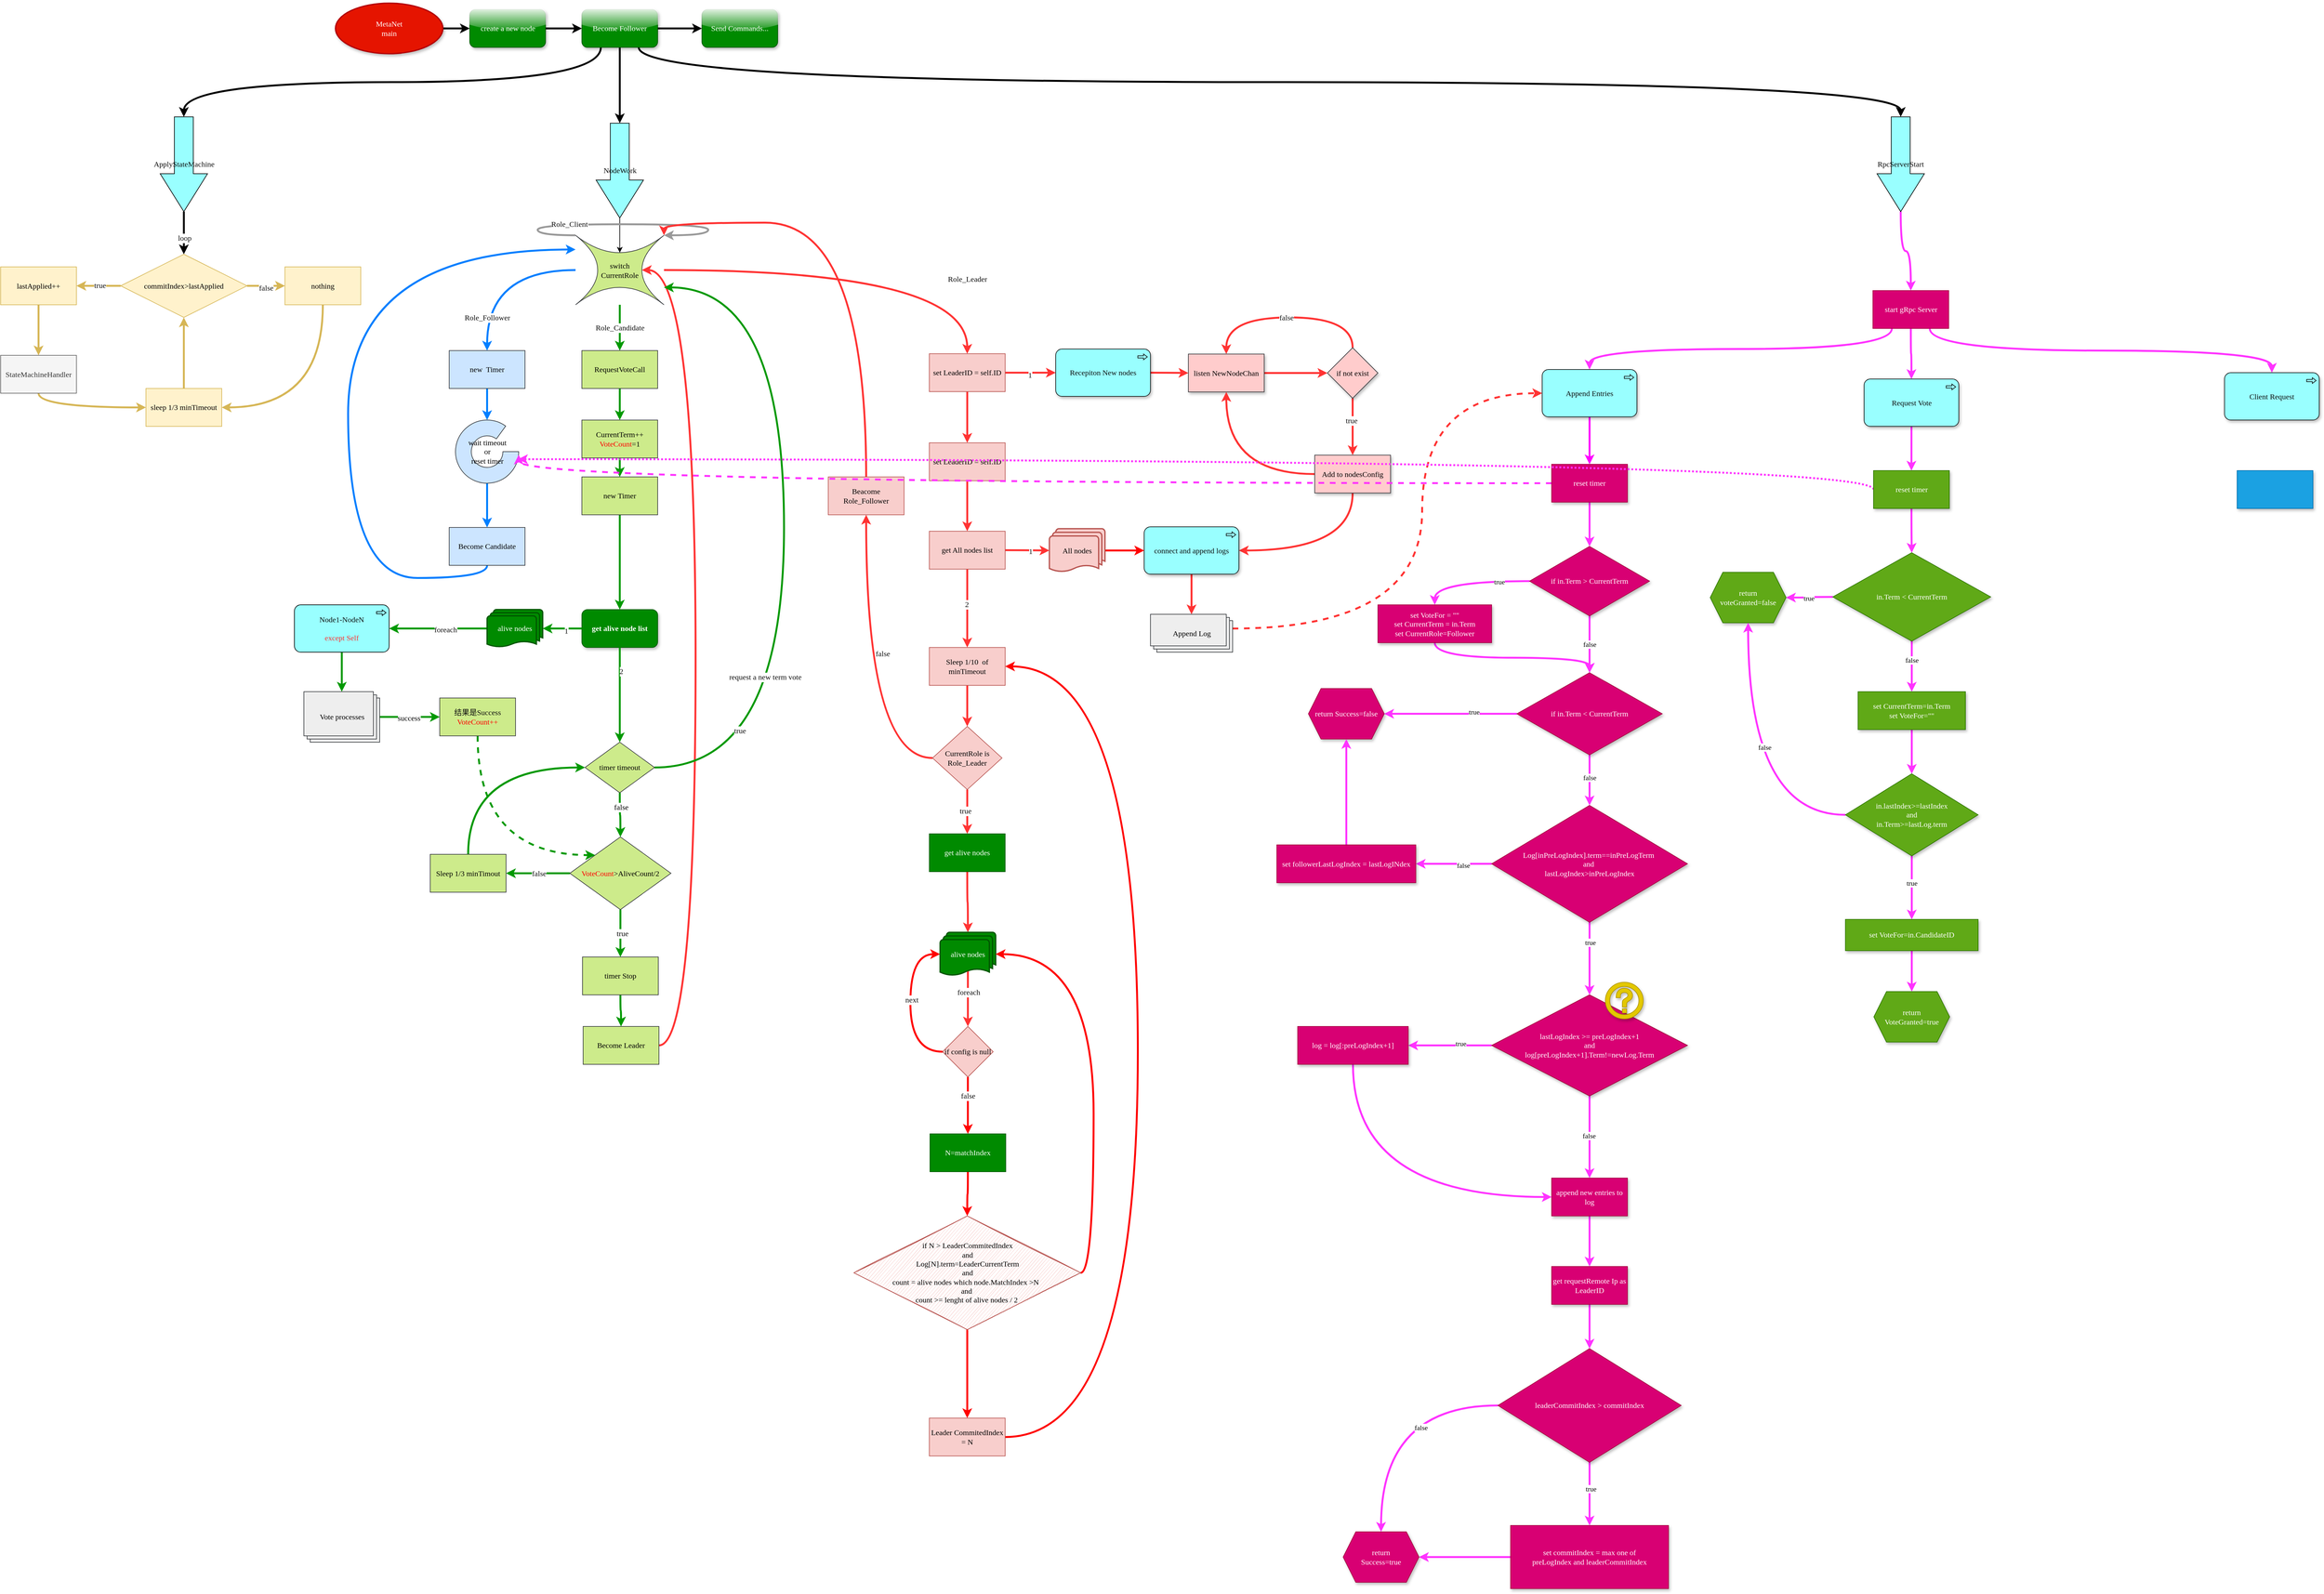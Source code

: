 <mxfile version="15.7.3" type="device"><diagram id="9Bc0864nZaGYAboca5Qf" name="第 1 页"><mxGraphModel dx="946" dy="700" grid="1" gridSize="10" guides="1" tooltips="1" connect="1" arrows="1" fold="1" page="1" pageScale="1" pageWidth="4681" pageHeight="3300" math="0" shadow="0"><root><mxCell id="0"/><mxCell id="1" parent="0"/><mxCell id="XNn-nul5VwyhZj9RHt24-5" value="" style="edgeStyle=orthogonalEdgeStyle;rounded=0;orthogonalLoop=1;jettySize=auto;html=1;strokeWidth=3;fontSize=12;fontFamily=Comic Sans MS;" parent="1" source="XNn-nul5VwyhZj9RHt24-1" target="XNn-nul5VwyhZj9RHt24-4" edge="1"><mxGeometry relative="1" as="geometry"/></mxCell><mxCell id="XNn-nul5VwyhZj9RHt24-1" value="MetaNet&lt;br style=&quot;font-size: 12px;&quot;&gt;main" style="strokeWidth=2;html=1;shape=mxgraph.flowchart.start_1;whiteSpace=wrap;fontSize=12;fontFamily=Comic Sans MS;fillColor=#e51400;fontColor=#ffffff;strokeColor=#B20000;shadow=1;sketch=0;" parent="1" vertex="1"><mxGeometry x="730" y="140" width="170" height="80" as="geometry"/></mxCell><mxCell id="XNn-nul5VwyhZj9RHt24-9" value="" style="edgeStyle=orthogonalEdgeStyle;rounded=0;orthogonalLoop=1;jettySize=auto;html=1;strokeWidth=3;fontSize=12;fontFamily=Comic Sans MS;" parent="1" source="XNn-nul5VwyhZj9RHt24-4" target="XNn-nul5VwyhZj9RHt24-8" edge="1"><mxGeometry relative="1" as="geometry"/></mxCell><mxCell id="XNn-nul5VwyhZj9RHt24-4" value="create a new node" style="rounded=1;whiteSpace=wrap;html=1;fontSize=12;fontFamily=Comic Sans MS;fillColor=#008a00;strokeColor=#005700;fontColor=#ffffff;shadow=1;glass=1;" parent="1" vertex="1"><mxGeometry x="942.5" y="150" width="120" height="60" as="geometry"/></mxCell><mxCell id="XNn-nul5VwyhZj9RHt24-17" style="edgeStyle=orthogonalEdgeStyle;rounded=0;orthogonalLoop=1;jettySize=auto;html=1;exitX=1;exitY=0.5;exitDx=0;exitDy=0;entryX=0;entryY=0.5;entryDx=0;entryDy=0;strokeWidth=3;fontSize=12;fontFamily=Comic Sans MS;" parent="1" source="XNn-nul5VwyhZj9RHt24-8" target="XNn-nul5VwyhZj9RHt24-10" edge="1"><mxGeometry relative="1" as="geometry"/></mxCell><mxCell id="XNn-nul5VwyhZj9RHt24-25" style="edgeStyle=orthogonalEdgeStyle;orthogonalLoop=1;jettySize=auto;html=1;exitX=0.25;exitY=1;exitDx=0;exitDy=0;fontColor=#0F0F0F;entryX=0;entryY=0.5;entryDx=0;entryDy=0;entryPerimeter=0;curved=1;strokeWidth=3;fontSize=12;fontFamily=Comic Sans MS;" parent="1" source="XNn-nul5VwyhZj9RHt24-8" target="XNn-nul5VwyhZj9RHt24-19" edge="1"><mxGeometry relative="1" as="geometry"><mxPoint x="905" y="330" as="targetPoint"/></mxGeometry></mxCell><mxCell id="XNn-nul5VwyhZj9RHt24-42" style="edgeStyle=orthogonalEdgeStyle;orthogonalLoop=1;jettySize=auto;html=1;exitX=0.5;exitY=1;exitDx=0;exitDy=0;entryX=0;entryY=0.5;entryDx=0;entryDy=0;entryPerimeter=0;fontColor=#0F0F0F;curved=1;strokeWidth=3;fontSize=12;fontFamily=Comic Sans MS;" parent="1" source="XNn-nul5VwyhZj9RHt24-8" target="XNn-nul5VwyhZj9RHt24-21" edge="1"><mxGeometry relative="1" as="geometry"/></mxCell><mxCell id="XNn-nul5VwyhZj9RHt24-43" style="edgeStyle=orthogonalEdgeStyle;orthogonalLoop=1;jettySize=auto;html=1;exitX=0.75;exitY=1;exitDx=0;exitDy=0;entryX=0;entryY=0.5;entryDx=0;entryDy=0;entryPerimeter=0;fontColor=#0F0F0F;curved=1;strokeWidth=3;fontSize=12;fontFamily=Comic Sans MS;" parent="1" source="XNn-nul5VwyhZj9RHt24-8" target="XNn-nul5VwyhZj9RHt24-20" edge="1"><mxGeometry relative="1" as="geometry"/></mxCell><mxCell id="XNn-nul5VwyhZj9RHt24-8" value="Become Follower" style="rounded=1;whiteSpace=wrap;html=1;fontSize=12;fontFamily=Comic Sans MS;fillColor=#008a00;strokeColor=#005700;fontColor=#ffffff;shadow=1;glass=1;" parent="1" vertex="1"><mxGeometry x="1120" y="150" width="120" height="60" as="geometry"/></mxCell><mxCell id="XNn-nul5VwyhZj9RHt24-10" value="Send Commands..." style="whiteSpace=wrap;html=1;rounded=1;fontSize=12;fontFamily=Comic Sans MS;fillColor=#008a00;strokeColor=#005700;fontColor=#ffffff;shadow=1;glass=1;" parent="1" vertex="1"><mxGeometry x="1310" y="150" width="120" height="60" as="geometry"/></mxCell><mxCell id="XNn-nul5VwyhZj9RHt24-45" style="edgeStyle=orthogonalEdgeStyle;rounded=0;orthogonalLoop=1;jettySize=auto;html=1;exitX=1;exitY=0.5;exitDx=0;exitDy=0;exitPerimeter=0;fontColor=#0F0F0F;entryX=0.5;entryY=0;entryDx=0;entryDy=0;strokeWidth=3;fontSize=12;fontFamily=Comic Sans MS;" parent="1" source="XNn-nul5VwyhZj9RHt24-19" target="XNn-nul5VwyhZj9RHt24-44" edge="1"><mxGeometry relative="1" as="geometry"><mxPoint x="480" y="507.5" as="targetPoint"/></mxGeometry></mxCell><mxCell id="XNn-nul5VwyhZj9RHt24-61" value="loop" style="edgeLabel;html=1;align=center;verticalAlign=middle;resizable=0;points=[];fontColor=#0F0F0F;fontSize=12;fontFamily=Comic Sans MS;" parent="XNn-nul5VwyhZj9RHt24-45" vertex="1" connectable="0"><mxGeometry x="0.244" y="1" relative="1" as="geometry"><mxPoint as="offset"/></mxGeometry></mxCell><mxCell id="XNn-nul5VwyhZj9RHt24-19" value="ApplyStateMachine" style="html=1;outlineConnect=0;whiteSpace=wrap;fillColor=#99ffff;shape=mxgraph.archimate3.process;labelBackgroundColor=none;fontColor=#0F0F0F;strokeColor=default;direction=south;fontSize=12;fontFamily=Comic Sans MS;" parent="1" vertex="1"><mxGeometry x="452.5" y="320" width="75" height="150" as="geometry"/></mxCell><mxCell id="UZ-a_btkH9Is7x3WlSeH-103" value="" style="edgeStyle=orthogonalEdgeStyle;curved=1;orthogonalLoop=1;jettySize=auto;html=1;fontFamily=Comic Sans MS;fontSize=12;fontColor=#0F0F0F;strokeColor=#FF33FF;strokeWidth=3;" parent="1" source="XNn-nul5VwyhZj9RHt24-20" target="UZ-a_btkH9Is7x3WlSeH-102" edge="1"><mxGeometry relative="1" as="geometry"/></mxCell><mxCell id="XNn-nul5VwyhZj9RHt24-20" value="RpcServerStart" style="html=1;outlineConnect=0;whiteSpace=wrap;fillColor=#99ffff;shape=mxgraph.archimate3.process;labelBackgroundColor=none;fontColor=#0F0F0F;strokeColor=default;direction=south;fontSize=12;fontFamily=Comic Sans MS;" parent="1" vertex="1"><mxGeometry x="3170" y="320" width="75" height="150" as="geometry"/></mxCell><mxCell id="XNn-nul5VwyhZj9RHt24-65" style="edgeStyle=orthogonalEdgeStyle;rounded=0;orthogonalLoop=1;jettySize=auto;html=1;exitX=1;exitY=0.5;exitDx=0;exitDy=0;exitPerimeter=0;entryX=0.5;entryY=0.25;entryDx=0;entryDy=0;entryPerimeter=0;fontColor=#0F0F0F;fontSize=12;fontFamily=Comic Sans MS;" parent="1" source="XNn-nul5VwyhZj9RHt24-21" target="XNn-nul5VwyhZj9RHt24-64" edge="1"><mxGeometry relative="1" as="geometry"/></mxCell><mxCell id="XNn-nul5VwyhZj9RHt24-21" value="NodeWork" style="html=1;outlineConnect=0;whiteSpace=wrap;fillColor=#99ffff;shape=mxgraph.archimate3.process;labelBackgroundColor=none;fontColor=#0F0F0F;strokeColor=default;direction=south;fontSize=12;fontFamily=Comic Sans MS;" parent="1" vertex="1"><mxGeometry x="1142.5" y="330" width="75" height="150" as="geometry"/></mxCell><mxCell id="XNn-nul5VwyhZj9RHt24-49" value="" style="edgeStyle=orthogonalEdgeStyle;rounded=0;orthogonalLoop=1;jettySize=auto;html=1;fontColor=#0F0F0F;strokeWidth=3;fontSize=12;fontFamily=Comic Sans MS;fillColor=#fff2cc;strokeColor=#d6b656;" parent="1" source="XNn-nul5VwyhZj9RHt24-44" target="XNn-nul5VwyhZj9RHt24-48" edge="1"><mxGeometry relative="1" as="geometry"/></mxCell><mxCell id="XNn-nul5VwyhZj9RHt24-63" value="false" style="edgeLabel;html=1;align=center;verticalAlign=middle;resizable=0;points=[];fontColor=#0F0F0F;fontSize=12;fontFamily=Comic Sans MS;" parent="XNn-nul5VwyhZj9RHt24-49" vertex="1" connectable="0"><mxGeometry y="-2" relative="1" as="geometry"><mxPoint y="1" as="offset"/></mxGeometry></mxCell><mxCell id="XNn-nul5VwyhZj9RHt24-53" value="" style="edgeStyle=orthogonalEdgeStyle;rounded=0;orthogonalLoop=1;jettySize=auto;html=1;fontColor=#0F0F0F;strokeWidth=3;fontSize=12;fontFamily=Comic Sans MS;fillColor=#fff2cc;strokeColor=#d6b656;" parent="1" source="XNn-nul5VwyhZj9RHt24-44" target="XNn-nul5VwyhZj9RHt24-52" edge="1"><mxGeometry relative="1" as="geometry"/></mxCell><mxCell id="XNn-nul5VwyhZj9RHt24-62" value="true" style="edgeLabel;html=1;align=center;verticalAlign=middle;resizable=0;points=[];fontColor=#0F0F0F;fontSize=12;fontFamily=Comic Sans MS;" parent="XNn-nul5VwyhZj9RHt24-53" vertex="1" connectable="0"><mxGeometry x="-0.04" y="-1" relative="1" as="geometry"><mxPoint as="offset"/></mxGeometry></mxCell><mxCell id="XNn-nul5VwyhZj9RHt24-44" value="commitIndex&amp;gt;lastApplied" style="rhombus;whiteSpace=wrap;html=1;labelBackgroundColor=none;align=center;fontSize=12;fontFamily=Comic Sans MS;fillColor=#fff2cc;strokeColor=#d6b656;" parent="1" vertex="1"><mxGeometry x="390" y="537.5" width="200" height="100" as="geometry"/></mxCell><mxCell id="XNn-nul5VwyhZj9RHt24-58" style="edgeStyle=orthogonalEdgeStyle;orthogonalLoop=1;jettySize=auto;html=1;exitX=0.5;exitY=1;exitDx=0;exitDy=0;entryX=1;entryY=0.5;entryDx=0;entryDy=0;fontColor=#0F0F0F;curved=1;strokeWidth=3;fontSize=12;fontFamily=Comic Sans MS;fillColor=#fff2cc;strokeColor=#d6b656;" parent="1" source="XNn-nul5VwyhZj9RHt24-48" target="XNn-nul5VwyhZj9RHt24-50" edge="1"><mxGeometry relative="1" as="geometry"/></mxCell><mxCell id="XNn-nul5VwyhZj9RHt24-48" value="nothing" style="whiteSpace=wrap;html=1;align=center;fontSize=12;fontFamily=Comic Sans MS;fillColor=#fff2cc;strokeColor=#d6b656;" parent="1" vertex="1"><mxGeometry x="650" y="557.5" width="120" height="60" as="geometry"/></mxCell><mxCell id="XNn-nul5VwyhZj9RHt24-60" style="edgeStyle=orthogonalEdgeStyle;rounded=0;orthogonalLoop=1;jettySize=auto;html=1;exitX=0.5;exitY=0;exitDx=0;exitDy=0;entryX=0.5;entryY=1;entryDx=0;entryDy=0;fontColor=#0F0F0F;strokeWidth=3;fontSize=12;fontFamily=Comic Sans MS;fillColor=#fff2cc;strokeColor=#d6b656;" parent="1" source="XNn-nul5VwyhZj9RHt24-50" target="XNn-nul5VwyhZj9RHt24-44" edge="1"><mxGeometry relative="1" as="geometry"/></mxCell><mxCell id="XNn-nul5VwyhZj9RHt24-50" value="sleep 1/3 minTimeout" style="whiteSpace=wrap;html=1;align=center;fontSize=12;fontFamily=Comic Sans MS;fillColor=#fff2cc;strokeColor=#d6b656;" parent="1" vertex="1"><mxGeometry x="430" y="750" width="120" height="60" as="geometry"/></mxCell><mxCell id="XNn-nul5VwyhZj9RHt24-55" value="" style="edgeStyle=orthogonalEdgeStyle;rounded=0;orthogonalLoop=1;jettySize=auto;html=1;fontColor=#0F0F0F;strokeWidth=3;fontSize=12;fontFamily=Comic Sans MS;fillColor=#fff2cc;strokeColor=#d6b656;" parent="1" source="XNn-nul5VwyhZj9RHt24-52" target="XNn-nul5VwyhZj9RHt24-54" edge="1"><mxGeometry relative="1" as="geometry"/></mxCell><mxCell id="XNn-nul5VwyhZj9RHt24-52" value="lastApplied++" style="whiteSpace=wrap;html=1;align=center;fontSize=12;fontFamily=Comic Sans MS;fillColor=#fff2cc;strokeColor=#d6b656;" parent="1" vertex="1"><mxGeometry x="200" y="557.5" width="120" height="60" as="geometry"/></mxCell><mxCell id="XNn-nul5VwyhZj9RHt24-56" style="edgeStyle=orthogonalEdgeStyle;orthogonalLoop=1;jettySize=auto;html=1;exitX=0.5;exitY=1;exitDx=0;exitDy=0;entryX=0;entryY=0.5;entryDx=0;entryDy=0;fontColor=#0F0F0F;curved=1;strokeWidth=3;fontSize=12;fontFamily=Comic Sans MS;fillColor=#fff2cc;strokeColor=#d6b656;" parent="1" source="XNn-nul5VwyhZj9RHt24-54" target="XNn-nul5VwyhZj9RHt24-50" edge="1"><mxGeometry relative="1" as="geometry"/></mxCell><mxCell id="XNn-nul5VwyhZj9RHt24-54" value="StateMachineHandler" style="whiteSpace=wrap;html=1;fontSize=12;fontFamily=Comic Sans MS;fillColor=#f5f5f5;strokeColor=#666666;fontColor=#333333;" parent="1" vertex="1"><mxGeometry x="200" y="697.5" width="120" height="60" as="geometry"/></mxCell><mxCell id="XNn-nul5VwyhZj9RHt24-67" value="Role_Leader" style="edgeStyle=orthogonalEdgeStyle;orthogonalLoop=1;jettySize=auto;html=1;fontColor=#0F0F0F;curved=1;fillColor=#d80073;strokeColor=#FF3333;strokeWidth=3;fontSize=12;fontFamily=Comic Sans MS;" parent="1" source="XNn-nul5VwyhZj9RHt24-64" target="XNn-nul5VwyhZj9RHt24-66" edge="1"><mxGeometry x="0.611" relative="1" as="geometry"><mxPoint y="1" as="offset"/></mxGeometry></mxCell><mxCell id="XNn-nul5VwyhZj9RHt24-69" value="" style="edgeStyle=orthogonalEdgeStyle;orthogonalLoop=1;jettySize=auto;html=1;fontColor=#0F0F0F;curved=1;strokeColor=#007FFF;strokeWidth=3;fontSize=12;fontFamily=Comic Sans MS;" parent="1" source="XNn-nul5VwyhZj9RHt24-64" target="XNn-nul5VwyhZj9RHt24-68" edge="1"><mxGeometry relative="1" as="geometry"/></mxCell><mxCell id="XNn-nul5VwyhZj9RHt24-75" value="Role_Follower" style="edgeLabel;html=1;align=center;verticalAlign=middle;resizable=0;points=[];fontColor=#0F0F0F;fontSize=12;fontFamily=Comic Sans MS;" parent="XNn-nul5VwyhZj9RHt24-69" vertex="1" connectable="0"><mxGeometry x="0.465" y="3" relative="1" as="geometry"><mxPoint x="-3" y="19" as="offset"/></mxGeometry></mxCell><mxCell id="XNn-nul5VwyhZj9RHt24-71" value="Role_Candidate" style="edgeStyle=orthogonalEdgeStyle;rounded=0;orthogonalLoop=1;jettySize=auto;html=1;fontColor=#0F0F0F;strokeColor=#009900;strokeWidth=3;fontSize=12;fontFamily=Comic Sans MS;" parent="1" source="XNn-nul5VwyhZj9RHt24-64" target="XNn-nul5VwyhZj9RHt24-70" edge="1"><mxGeometry relative="1" as="geometry"/></mxCell><mxCell id="XNn-nul5VwyhZj9RHt24-72" style="edgeStyle=orthogonalEdgeStyle;orthogonalLoop=1;jettySize=auto;html=1;exitX=0;exitY=0;exitDx=0;exitDy=0;exitPerimeter=0;fontColor=#0F0F0F;entryX=1;entryY=0;entryDx=0;entryDy=0;entryPerimeter=0;curved=1;strokeColor=#999999;strokeWidth=3;fontSize=12;fontFamily=Comic Sans MS;" parent="1" source="XNn-nul5VwyhZj9RHt24-64" target="XNn-nul5VwyhZj9RHt24-64" edge="1"><mxGeometry relative="1" as="geometry"><mxPoint x="1460" y="780" as="targetPoint"/><Array as="points"><mxPoint x="1050" y="508"/><mxPoint x="1050" y="490"/><mxPoint x="1320" y="490"/><mxPoint x="1320" y="508"/></Array></mxGeometry></mxCell><mxCell id="XNn-nul5VwyhZj9RHt24-74" value="Role_Client" style="edgeLabel;html=1;align=center;verticalAlign=middle;resizable=0;points=[];fontColor=#0F0F0F;fontSize=12;fontFamily=Comic Sans MS;" parent="XNn-nul5VwyhZj9RHt24-72" vertex="1" connectable="0"><mxGeometry x="-0.004" y="-3" relative="1" as="geometry"><mxPoint x="-89" y="-3" as="offset"/></mxGeometry></mxCell><mxCell id="XNn-nul5VwyhZj9RHt24-64" value="switch&lt;br style=&quot;font-size: 12px;&quot;&gt;CurrentRole" style="shape=switch;whiteSpace=wrap;html=1;labelBackgroundColor=none;strokeColor=#36393d;fillColor=#cdeb8b;align=center;fontSize=12;fontFamily=Comic Sans MS;" parent="1" vertex="1"><mxGeometry x="1110" y="507.5" width="140" height="110" as="geometry"/></mxCell><mxCell id="UZ-a_btkH9Is7x3WlSeH-20" value="" style="edgeStyle=orthogonalEdgeStyle;curved=1;orthogonalLoop=1;jettySize=auto;html=1;fontFamily=Comic Sans MS;fontSize=12;fontColor=#0F0F0F;strokeColor=#FF3333;strokeWidth=3;entryX=0;entryY=0.5;entryDx=0;entryDy=0;entryPerimeter=0;" parent="1" source="XNn-nul5VwyhZj9RHt24-66" target="UZ-a_btkH9Is7x3WlSeH-21" edge="1"><mxGeometry relative="1" as="geometry"><mxPoint x="1870" y="725" as="targetPoint"/></mxGeometry></mxCell><mxCell id="UZ-a_btkH9Is7x3WlSeH-67" value="1" style="edgeLabel;html=1;align=center;verticalAlign=middle;resizable=0;points=[];fontSize=12;fontFamily=Comic Sans MS;fontColor=#0F0F0F;" parent="UZ-a_btkH9Is7x3WlSeH-20" vertex="1" connectable="0"><mxGeometry x="-0.025" y="-4" relative="1" as="geometry"><mxPoint as="offset"/></mxGeometry></mxCell><mxCell id="UZ-a_btkH9Is7x3WlSeH-39" value="" style="edgeStyle=orthogonalEdgeStyle;curved=1;orthogonalLoop=1;jettySize=auto;html=1;fontFamily=Comic Sans MS;fontSize=12;fontColor=#0F0F0F;strokeColor=#FF3333;strokeWidth=3;" parent="1" source="XNn-nul5VwyhZj9RHt24-66" target="UZ-a_btkH9Is7x3WlSeH-38" edge="1"><mxGeometry relative="1" as="geometry"/></mxCell><mxCell id="XNn-nul5VwyhZj9RHt24-66" value="set LeaderID = self.ID" style="whiteSpace=wrap;html=1;fontSize=12;fontFamily=Comic Sans MS;fillColor=#f8cecc;strokeColor=#b85450;" parent="1" vertex="1"><mxGeometry x="1670" y="695" width="120" height="60" as="geometry"/></mxCell><mxCell id="UZ-a_btkH9Is7x3WlSeH-18" value="" style="edgeStyle=orthogonalEdgeStyle;curved=1;orthogonalLoop=1;jettySize=auto;html=1;fontColor=#0F0F0F;strokeColor=#007FFF;strokeWidth=3;fontSize=12;fontFamily=Comic Sans MS;" parent="1" source="XNn-nul5VwyhZj9RHt24-68" target="UZ-a_btkH9Is7x3WlSeH-40" edge="1"><mxGeometry relative="1" as="geometry"><mxPoint x="970" y="830" as="targetPoint"/></mxGeometry></mxCell><mxCell id="XNn-nul5VwyhZj9RHt24-68" value="new&amp;nbsp; Timer" style="whiteSpace=wrap;html=1;fillColor=#cce5ff;strokeColor=#36393d;fontSize=12;fontFamily=Comic Sans MS;" parent="1" vertex="1"><mxGeometry x="910" y="690" width="120" height="60" as="geometry"/></mxCell><mxCell id="XNn-nul5VwyhZj9RHt24-83" value="" style="edgeStyle=orthogonalEdgeStyle;rounded=0;orthogonalLoop=1;jettySize=auto;html=1;fontColor=#0F0F0F;strokeColor=#009900;strokeWidth=3;fontSize=12;fontFamily=Comic Sans MS;" parent="1" source="XNn-nul5VwyhZj9RHt24-70" target="XNn-nul5VwyhZj9RHt24-82" edge="1"><mxGeometry relative="1" as="geometry"/></mxCell><mxCell id="XNn-nul5VwyhZj9RHt24-70" value="RequestVoteCall" style="whiteSpace=wrap;html=1;fillColor=#cdeb8b;strokeColor=#36393d;fontSize=12;fontFamily=Comic Sans MS;" parent="1" vertex="1"><mxGeometry x="1120" y="690" width="120" height="60" as="geometry"/></mxCell><mxCell id="XNn-nul5VwyhZj9RHt24-80" value="" style="edgeStyle=orthogonalEdgeStyle;rounded=0;orthogonalLoop=1;jettySize=auto;html=1;fontColor=#0F0F0F;strokeColor=#007FFF;strokeWidth=3;fontSize=12;fontFamily=Comic Sans MS;" parent="1" source="UZ-a_btkH9Is7x3WlSeH-40" target="XNn-nul5VwyhZj9RHt24-79" edge="1"><mxGeometry relative="1" as="geometry"><mxPoint x="970" y="890" as="sourcePoint"/></mxGeometry></mxCell><mxCell id="XNn-nul5VwyhZj9RHt24-81" style="edgeStyle=orthogonalEdgeStyle;orthogonalLoop=1;jettySize=auto;html=1;exitX=0.5;exitY=1;exitDx=0;exitDy=0;fontColor=#0F0F0F;curved=1;strokeColor=#007FFF;strokeWidth=3;fontSize=12;fontFamily=Comic Sans MS;" parent="1" source="XNn-nul5VwyhZj9RHt24-79" target="XNn-nul5VwyhZj9RHt24-64" edge="1"><mxGeometry relative="1" as="geometry"><mxPoint x="1110" y="563" as="targetPoint"/><Array as="points"><mxPoint x="970" y="1050"/><mxPoint x="750" y="1050"/><mxPoint x="750" y="530"/></Array></mxGeometry></mxCell><mxCell id="XNn-nul5VwyhZj9RHt24-79" value="Become Candidate" style="whiteSpace=wrap;html=1;fillColor=#cce5ff;strokeColor=#36393d;fontSize=12;fontFamily=Comic Sans MS;" parent="1" vertex="1"><mxGeometry x="910" y="970" width="120" height="60" as="geometry"/></mxCell><mxCell id="XNn-nul5VwyhZj9RHt24-85" value="" style="edgeStyle=orthogonalEdgeStyle;rounded=0;orthogonalLoop=1;jettySize=auto;html=1;fontColor=#0F0F0F;strokeColor=#009900;strokeWidth=3;fontSize=12;fontFamily=Comic Sans MS;" parent="1" source="XNn-nul5VwyhZj9RHt24-82" target="XNn-nul5VwyhZj9RHt24-84" edge="1"><mxGeometry relative="1" as="geometry"/></mxCell><mxCell id="XNn-nul5VwyhZj9RHt24-82" value="CurrentTerm++&lt;br style=&quot;font-size: 12px;&quot;&gt;&lt;font color=&quot;#ff0000&quot; style=&quot;font-size: 12px;&quot;&gt;VoteCount&lt;/font&gt;=1" style="whiteSpace=wrap;html=1;fillColor=#cdeb8b;strokeColor=#36393d;fontSize=12;fontFamily=Comic Sans MS;" parent="1" vertex="1"><mxGeometry x="1120" y="800" width="120" height="60" as="geometry"/></mxCell><mxCell id="XNn-nul5VwyhZj9RHt24-87" value="" style="edgeStyle=orthogonalEdgeStyle;rounded=0;orthogonalLoop=1;jettySize=auto;html=1;fontColor=#0F0F0F;strokeColor=#009900;strokeWidth=3;fontSize=12;fontFamily=Comic Sans MS;" parent="1" source="XNn-nul5VwyhZj9RHt24-84" target="XNn-nul5VwyhZj9RHt24-86" edge="1"><mxGeometry relative="1" as="geometry"/></mxCell><mxCell id="XNn-nul5VwyhZj9RHt24-84" value="new Timer" style="whiteSpace=wrap;html=1;fillColor=#cdeb8b;strokeColor=#36393d;fontSize=12;fontFamily=Comic Sans MS;" parent="1" vertex="1"><mxGeometry x="1120" y="890" width="120" height="60" as="geometry"/></mxCell><mxCell id="XNn-nul5VwyhZj9RHt24-86" value="&lt;b style=&quot;font-size: 12px;&quot;&gt;get alive node list&lt;/b&gt;" style="whiteSpace=wrap;html=1;fillColor=#008a00;strokeColor=#005700;fontColor=#ffffff;rounded=1;shadow=1;glass=0;sketch=0;fontSize=12;fontFamily=Comic Sans MS;" parent="1" vertex="1"><mxGeometry x="1120" y="1100" width="120" height="60" as="geometry"/></mxCell><mxCell id="XNn-nul5VwyhZj9RHt24-116" value="" style="edgeStyle=orthogonalEdgeStyle;curved=1;orthogonalLoop=1;jettySize=auto;html=1;fontColor=#0F0F0F;strokeColor=#009900;strokeWidth=3;fontSize=12;fontFamily=Comic Sans MS;entryX=1;entryY=0.5;entryDx=0;entryDy=0;entryPerimeter=0;exitX=0;exitY=0.5;exitDx=0;exitDy=0;" parent="1" source="XNn-nul5VwyhZj9RHt24-86" target="UZ-a_btkH9Is7x3WlSeH-83" edge="1"><mxGeometry relative="1" as="geometry"><mxPoint x="1115" y="1020" as="sourcePoint"/><mxPoint x="1070" y="1130" as="targetPoint"/></mxGeometry></mxCell><mxCell id="UZ-a_btkH9Is7x3WlSeH-69" value="1" style="edgeLabel;html=1;align=center;verticalAlign=middle;resizable=0;points=[];fontSize=12;fontFamily=Comic Sans MS;fontColor=#0F0F0F;" parent="XNn-nul5VwyhZj9RHt24-116" vertex="1" connectable="0"><mxGeometry x="-0.2" y="4" relative="1" as="geometry"><mxPoint as="offset"/></mxGeometry></mxCell><mxCell id="UZ-a_btkH9Is7x3WlSeH-12" style="edgeStyle=orthogonalEdgeStyle;curved=1;orthogonalLoop=1;jettySize=auto;html=1;exitX=0.5;exitY=1;exitDx=0;exitDy=0;entryX=0.5;entryY=0;entryDx=0;entryDy=0;fontColor=#FF0000;strokeColor=#009900;strokeWidth=3;fontSize=12;fontFamily=Comic Sans MS;" parent="1" source="XNn-nul5VwyhZj9RHt24-86" target="XNn-nul5VwyhZj9RHt24-115" edge="1"><mxGeometry relative="1" as="geometry"><mxPoint x="1180" y="1160" as="sourcePoint"/></mxGeometry></mxCell><mxCell id="UZ-a_btkH9Is7x3WlSeH-70" value="2" style="edgeLabel;html=1;align=center;verticalAlign=middle;resizable=0;points=[];fontSize=12;fontFamily=Comic Sans MS;fontColor=#0F0F0F;" parent="UZ-a_btkH9Is7x3WlSeH-12" vertex="1" connectable="0"><mxGeometry x="-0.493" y="2" relative="1" as="geometry"><mxPoint as="offset"/></mxGeometry></mxCell><mxCell id="XNn-nul5VwyhZj9RHt24-103" value="" style="edgeStyle=orthogonalEdgeStyle;curved=1;orthogonalLoop=1;jettySize=auto;html=1;fontColor=#0F0F0F;strokeColor=#009900;strokeWidth=3;fontSize=12;fontFamily=Comic Sans MS;" parent="1" source="XNn-nul5VwyhZj9RHt24-98" target="XNn-nul5VwyhZj9RHt24-130" edge="1"><mxGeometry relative="1" as="geometry"><mxPoint x="970" y="1510" as="targetPoint"/><mxPoint x="867.5" y="1470" as="sourcePoint"/></mxGeometry></mxCell><mxCell id="XNn-nul5VwyhZj9RHt24-98" value="Node1-NodeN&lt;br style=&quot;font-size: 12px;&quot;&gt;&lt;br style=&quot;font-size: 12px;&quot;&gt;&lt;font color=&quot;#ff3333&quot; style=&quot;font-size: 12px;&quot;&gt;except Self&lt;/font&gt;" style="html=1;outlineConnect=0;whiteSpace=wrap;fillColor=#99ffff;shape=mxgraph.archimate3.application;appType=proc;archiType=rounded;labelBackgroundColor=none;fontColor=#0F0F0F;strokeColor=default;align=center;fontSize=12;fontFamily=Comic Sans MS;" parent="1" vertex="1"><mxGeometry x="665" y="1092.5" width="150" height="75" as="geometry"/></mxCell><mxCell id="XNn-nul5VwyhZj9RHt24-107" value="" style="edgeStyle=orthogonalEdgeStyle;curved=1;orthogonalLoop=1;jettySize=auto;html=1;fontColor=#0F0F0F;strokeColor=#009900;strokeWidth=3;fontSize=12;fontFamily=Comic Sans MS;" parent="1" source="XNn-nul5VwyhZj9RHt24-104" target="XNn-nul5VwyhZj9RHt24-106" edge="1"><mxGeometry relative="1" as="geometry"/></mxCell><mxCell id="XNn-nul5VwyhZj9RHt24-111" value="false" style="edgeLabel;html=1;align=center;verticalAlign=middle;resizable=0;points=[];fontColor=#0F0F0F;fontSize=12;fontFamily=Comic Sans MS;" parent="XNn-nul5VwyhZj9RHt24-107" vertex="1" connectable="0"><mxGeometry x="-0.02" y="-1" relative="1" as="geometry"><mxPoint y="1" as="offset"/></mxGeometry></mxCell><mxCell id="XNn-nul5VwyhZj9RHt24-110" value="" style="edgeStyle=orthogonalEdgeStyle;curved=1;orthogonalLoop=1;jettySize=auto;html=1;fontColor=#0F0F0F;strokeColor=#009900;strokeWidth=3;fontSize=12;fontFamily=Comic Sans MS;" parent="1" source="XNn-nul5VwyhZj9RHt24-104" target="XNn-nul5VwyhZj9RHt24-109" edge="1"><mxGeometry relative="1" as="geometry"/></mxCell><mxCell id="XNn-nul5VwyhZj9RHt24-112" value="true" style="edgeLabel;html=1;align=center;verticalAlign=middle;resizable=0;points=[];fontColor=#0F0F0F;fontSize=12;fontFamily=Comic Sans MS;" parent="XNn-nul5VwyhZj9RHt24-110" vertex="1" connectable="0"><mxGeometry x="0.005" y="3" relative="1" as="geometry"><mxPoint as="offset"/></mxGeometry></mxCell><mxCell id="XNn-nul5VwyhZj9RHt24-104" value="&lt;font color=&quot;#ff0000&quot; style=&quot;font-size: 12px;&quot;&gt;VoteCount&lt;/font&gt;&amp;gt;AliveCount/2" style="rhombus;whiteSpace=wrap;html=1;fillColor=#cdeb8b;strokeColor=#36393d;fontSize=12;fontFamily=Comic Sans MS;" parent="1" vertex="1"><mxGeometry x="1101" y="1460" width="160" height="115" as="geometry"/></mxCell><mxCell id="XNn-nul5VwyhZj9RHt24-125" style="edgeStyle=orthogonalEdgeStyle;curved=1;orthogonalLoop=1;jettySize=auto;html=1;exitX=0.5;exitY=0;exitDx=0;exitDy=0;entryX=0;entryY=0.5;entryDx=0;entryDy=0;fontColor=#0F0F0F;strokeColor=#009900;strokeWidth=3;fontSize=12;fontFamily=Comic Sans MS;" parent="1" source="XNn-nul5VwyhZj9RHt24-106" target="XNn-nul5VwyhZj9RHt24-115" edge="1"><mxGeometry relative="1" as="geometry"><Array as="points"><mxPoint x="940" y="1350"/></Array></mxGeometry></mxCell><mxCell id="XNn-nul5VwyhZj9RHt24-106" value="Sleep 1/3 minTimout" style="whiteSpace=wrap;html=1;fillColor=#cdeb8b;strokeColor=#36393d;fontSize=12;fontFamily=Comic Sans MS;" parent="1" vertex="1"><mxGeometry x="880" y="1487.5" width="120" height="60" as="geometry"/></mxCell><mxCell id="XNn-nul5VwyhZj9RHt24-114" value="" style="edgeStyle=orthogonalEdgeStyle;curved=1;orthogonalLoop=1;jettySize=auto;html=1;fontColor=#0F0F0F;strokeColor=#009900;strokeWidth=3;fontSize=12;fontFamily=Comic Sans MS;" parent="1" source="XNn-nul5VwyhZj9RHt24-109" target="XNn-nul5VwyhZj9RHt24-113" edge="1"><mxGeometry relative="1" as="geometry"/></mxCell><mxCell id="XNn-nul5VwyhZj9RHt24-109" value="timer Stop" style="whiteSpace=wrap;html=1;fillColor=#cdeb8b;strokeColor=#36393d;fontSize=12;fontFamily=Comic Sans MS;" parent="1" vertex="1"><mxGeometry x="1121" y="1650" width="120" height="60" as="geometry"/></mxCell><mxCell id="UZ-a_btkH9Is7x3WlSeH-14" style="edgeStyle=orthogonalEdgeStyle;curved=1;orthogonalLoop=1;jettySize=auto;html=1;exitX=1;exitY=0.5;exitDx=0;exitDy=0;fontColor=#FF0000;fillColor=#d80073;strokeColor=#FF3333;strokeWidth=3;fontSize=12;fontFamily=Comic Sans MS;entryX=0.75;entryY=0.5;entryDx=0;entryDy=0;entryPerimeter=0;" parent="1" source="XNn-nul5VwyhZj9RHt24-113" target="XNn-nul5VwyhZj9RHt24-64" edge="1"><mxGeometry relative="1" as="geometry"><mxPoint x="1180" y="630" as="targetPoint"/><Array as="points"><mxPoint x="1300" y="1790"/><mxPoint x="1300" y="563"/></Array></mxGeometry></mxCell><mxCell id="XNn-nul5VwyhZj9RHt24-113" value="Become Leader" style="whiteSpace=wrap;html=1;fillColor=#cdeb8b;strokeColor=#36393d;fontSize=12;fontFamily=Comic Sans MS;" parent="1" vertex="1"><mxGeometry x="1122" y="1760" width="120" height="60" as="geometry"/></mxCell><mxCell id="XNn-nul5VwyhZj9RHt24-120" value="" style="edgeStyle=orthogonalEdgeStyle;curved=1;orthogonalLoop=1;jettySize=auto;html=1;fontColor=#0F0F0F;exitX=1;exitY=0.5;exitDx=0;exitDy=0;fillColor=#008a00;strokeColor=#009900;strokeWidth=3;fontSize=12;fontFamily=Comic Sans MS;" parent="1" source="XNn-nul5VwyhZj9RHt24-115" target="XNn-nul5VwyhZj9RHt24-64" edge="1"><mxGeometry relative="1" as="geometry"><mxPoint x="1340" y="590" as="targetPoint"/><Array as="points"><mxPoint x="1440" y="1350"/><mxPoint x="1440" y="590"/></Array><mxPoint x="1395" y="1386" as="sourcePoint"/></mxGeometry></mxCell><mxCell id="XNn-nul5VwyhZj9RHt24-121" value="true" style="edgeLabel;html=1;align=center;verticalAlign=middle;resizable=0;points=[];fontColor=#0F0F0F;fontSize=12;fontFamily=Comic Sans MS;" parent="XNn-nul5VwyhZj9RHt24-120" vertex="1" connectable="0"><mxGeometry x="-0.04" y="-2" relative="1" as="geometry"><mxPoint x="-72" y="291" as="offset"/></mxGeometry></mxCell><mxCell id="XNn-nul5VwyhZj9RHt24-124" value="request a new term vote" style="edgeLabel;html=1;align=center;verticalAlign=middle;resizable=0;points=[];fontColor=#0F0F0F;fontSize=12;fontFamily=Comic Sans MS;" parent="XNn-nul5VwyhZj9RHt24-120" vertex="1" connectable="0"><mxGeometry x="-0.296" y="-1" relative="1" as="geometry"><mxPoint x="-31" y="58" as="offset"/></mxGeometry></mxCell><mxCell id="UZ-a_btkH9Is7x3WlSeH-3" style="edgeStyle=orthogonalEdgeStyle;curved=1;orthogonalLoop=1;jettySize=auto;html=1;exitX=0.5;exitY=1;exitDx=0;exitDy=0;entryX=0.5;entryY=0;entryDx=0;entryDy=0;fontColor=#FF0000;strokeColor=#009900;strokeWidth=3;fontSize=12;fontFamily=Comic Sans MS;" parent="1" source="XNn-nul5VwyhZj9RHt24-115" target="XNn-nul5VwyhZj9RHt24-104" edge="1"><mxGeometry relative="1" as="geometry"/></mxCell><mxCell id="UZ-a_btkH9Is7x3WlSeH-4" value="&lt;font color=&quot;#000000&quot; style=&quot;font-size: 12px;&quot;&gt;false&lt;br style=&quot;font-size: 12px;&quot;&gt;&lt;/font&gt;" style="edgeLabel;html=1;align=center;verticalAlign=middle;resizable=0;points=[];fontColor=#FF0000;fontSize=12;fontFamily=Comic Sans MS;" parent="UZ-a_btkH9Is7x3WlSeH-3" vertex="1" connectable="0"><mxGeometry x="-0.371" y="2" relative="1" as="geometry"><mxPoint as="offset"/></mxGeometry></mxCell><mxCell id="XNn-nul5VwyhZj9RHt24-115" value="timer timeout" style="rhombus;whiteSpace=wrap;html=1;fillColor=#cdeb8b;strokeColor=#36393d;fontSize=12;fontFamily=Comic Sans MS;" parent="1" vertex="1"><mxGeometry x="1125" y="1310" width="110" height="80" as="geometry"/></mxCell><mxCell id="UZ-a_btkH9Is7x3WlSeH-8" value="" style="edgeStyle=orthogonalEdgeStyle;curved=1;orthogonalLoop=1;jettySize=auto;html=1;fontColor=#000000;entryX=0;entryY=0.5;entryDx=0;entryDy=0;strokeColor=#009900;strokeWidth=3;fontSize=12;fontFamily=Comic Sans MS;" parent="1" source="XNn-nul5VwyhZj9RHt24-130" target="UZ-a_btkH9Is7x3WlSeH-9" edge="1"><mxGeometry relative="1" as="geometry"><mxPoint x="900" y="1230" as="targetPoint"/></mxGeometry></mxCell><mxCell id="UZ-a_btkH9Is7x3WlSeH-10" value="success" style="edgeLabel;html=1;align=center;verticalAlign=middle;resizable=0;points=[];fontColor=#000000;fontSize=12;fontFamily=Comic Sans MS;" parent="UZ-a_btkH9Is7x3WlSeH-8" vertex="1" connectable="0"><mxGeometry x="-0.045" y="-1" relative="1" as="geometry"><mxPoint y="1" as="offset"/></mxGeometry></mxCell><mxCell id="XNn-nul5VwyhZj9RHt24-130" value="Vote processes" style="verticalLabelPosition=middle;verticalAlign=middle;html=1;shape=mxgraph.basic.layered_rect;dx=10;outlineConnect=0;labelBackgroundColor=none;strokeColor=#36393d;fillColor=#eeeeee;fontSize=12;fontFamily=Comic Sans MS;labelPosition=center;align=center;" parent="1" vertex="1"><mxGeometry x="680" y="1230" width="120" height="80" as="geometry"/></mxCell><mxCell id="UZ-a_btkH9Is7x3WlSeH-13" style="edgeStyle=orthogonalEdgeStyle;curved=1;orthogonalLoop=1;jettySize=auto;html=1;exitX=0.5;exitY=1;exitDx=0;exitDy=0;entryX=0;entryY=0;entryDx=0;entryDy=0;fontColor=#FF0000;strokeColor=#009900;strokeWidth=3;fontSize=12;fontFamily=Comic Sans MS;dashed=1;" parent="1" source="UZ-a_btkH9Is7x3WlSeH-9" target="XNn-nul5VwyhZj9RHt24-104" edge="1"><mxGeometry relative="1" as="geometry"><Array as="points"><mxPoint x="955" y="1489"/></Array></mxGeometry></mxCell><mxCell id="UZ-a_btkH9Is7x3WlSeH-9" value="&lt;font color=&quot;#0f0f0f&quot; style=&quot;font-size: 12px;&quot;&gt;结果是Success&lt;/font&gt;&lt;br style=&quot;font-size: 12px;&quot;&gt;&lt;font color=&quot;#ff0000&quot; style=&quot;font-size: 12px;&quot;&gt;VoteCount++&lt;/font&gt;" style="rounded=0;whiteSpace=wrap;html=1;fontSize=12;fontFamily=Comic Sans MS;fillColor=#cdeb8b;strokeColor=#36393d;" parent="1" vertex="1"><mxGeometry x="895" y="1240" width="120" height="60" as="geometry"/></mxCell><mxCell id="UZ-a_btkH9Is7x3WlSeH-24" value="" style="edgeStyle=orthogonalEdgeStyle;curved=1;orthogonalLoop=1;jettySize=auto;html=1;fontFamily=Comic Sans MS;fontSize=12;fontColor=#0F0F0F;strokeColor=#FF3333;strokeWidth=3;" parent="1" source="UZ-a_btkH9Is7x3WlSeH-21" target="UZ-a_btkH9Is7x3WlSeH-23" edge="1"><mxGeometry relative="1" as="geometry"/></mxCell><mxCell id="UZ-a_btkH9Is7x3WlSeH-21" value="Recepiton New nodes" style="html=1;outlineConnect=0;whiteSpace=wrap;fillColor=#99ffff;shape=mxgraph.archimate3.application;appType=proc;archiType=rounded;rounded=1;shadow=1;glass=0;sketch=0;fontFamily=Comic Sans MS;fontSize=12;fontColor=#0F0F0F;strokeColor=#0F0F0F;" parent="1" vertex="1"><mxGeometry x="1870" y="687.5" width="150" height="75" as="geometry"/></mxCell><mxCell id="UZ-a_btkH9Is7x3WlSeH-28" value="" style="edgeStyle=orthogonalEdgeStyle;curved=1;orthogonalLoop=1;jettySize=auto;html=1;fontFamily=Comic Sans MS;fontSize=12;fontColor=#0F0F0F;strokeColor=#FF3333;strokeWidth=3;" parent="1" source="UZ-a_btkH9Is7x3WlSeH-23" target="UZ-a_btkH9Is7x3WlSeH-27" edge="1"><mxGeometry relative="1" as="geometry"/></mxCell><mxCell id="UZ-a_btkH9Is7x3WlSeH-23" value="listen NewNodeChan" style="rounded=0;whiteSpace=wrap;html=1;shadow=1;glass=0;sketch=0;fontFamily=Comic Sans MS;fontSize=12;strokeColor=#36393d;fillColor=#ffcccc;" parent="1" vertex="1"><mxGeometry x="2080" y="695.5" width="120" height="60" as="geometry"/></mxCell><mxCell id="UZ-a_btkH9Is7x3WlSeH-30" value="false" style="edgeStyle=orthogonalEdgeStyle;curved=1;orthogonalLoop=1;jettySize=auto;html=1;fontFamily=Comic Sans MS;fontSize=12;fontColor=#0F0F0F;strokeColor=#FF3333;strokeWidth=3;entryX=0.5;entryY=0;entryDx=0;entryDy=0;" parent="1" source="UZ-a_btkH9Is7x3WlSeH-27" target="UZ-a_btkH9Is7x3WlSeH-23" edge="1"><mxGeometry relative="1" as="geometry"><mxPoint x="2440" y="725.5" as="targetPoint"/><Array as="points"><mxPoint x="2340" y="637.5"/><mxPoint x="2140" y="637.5"/></Array></mxGeometry></mxCell><mxCell id="UZ-a_btkH9Is7x3WlSeH-34" value="" style="edgeStyle=orthogonalEdgeStyle;curved=1;orthogonalLoop=1;jettySize=auto;html=1;fontFamily=Comic Sans MS;fontSize=12;fontColor=#0F0F0F;strokeColor=#FF3333;strokeWidth=3;" parent="1" source="UZ-a_btkH9Is7x3WlSeH-27" target="UZ-a_btkH9Is7x3WlSeH-33" edge="1"><mxGeometry relative="1" as="geometry"/></mxCell><mxCell id="UZ-a_btkH9Is7x3WlSeH-35" value="true" style="edgeLabel;html=1;align=center;verticalAlign=middle;resizable=0;points=[];fontSize=12;fontFamily=Comic Sans MS;fontColor=#0F0F0F;" parent="UZ-a_btkH9Is7x3WlSeH-34" vertex="1" connectable="0"><mxGeometry x="-0.222" y="-2" relative="1" as="geometry"><mxPoint as="offset"/></mxGeometry></mxCell><mxCell id="UZ-a_btkH9Is7x3WlSeH-27" value="if not exist" style="rhombus;whiteSpace=wrap;html=1;rounded=0;shadow=1;fontFamily=Comic Sans MS;strokeColor=#36393d;fillColor=#ffcccc;glass=0;sketch=0;" parent="1" vertex="1"><mxGeometry x="2300" y="685.5" width="80" height="80" as="geometry"/></mxCell><mxCell id="UZ-a_btkH9Is7x3WlSeH-37" style="edgeStyle=orthogonalEdgeStyle;curved=1;orthogonalLoop=1;jettySize=auto;html=1;exitX=0;exitY=0.5;exitDx=0;exitDy=0;entryX=0.5;entryY=1;entryDx=0;entryDy=0;fontFamily=Comic Sans MS;fontSize=12;fontColor=#0F0F0F;strokeColor=#FF3333;strokeWidth=3;" parent="1" source="UZ-a_btkH9Is7x3WlSeH-33" target="UZ-a_btkH9Is7x3WlSeH-23" edge="1"><mxGeometry relative="1" as="geometry"/></mxCell><mxCell id="UZ-a_btkH9Is7x3WlSeH-42" style="edgeStyle=orthogonalEdgeStyle;curved=1;orthogonalLoop=1;jettySize=auto;html=1;exitX=0.5;exitY=1;exitDx=0;exitDy=0;fontFamily=Comic Sans MS;fontSize=12;fontColor=#0F0F0F;strokeColor=#FF3333;strokeWidth=3;entryX=1;entryY=0.5;entryDx=0;entryDy=0;entryPerimeter=0;" parent="1" source="UZ-a_btkH9Is7x3WlSeH-33" target="UZ-a_btkH9Is7x3WlSeH-41" edge="1"><mxGeometry relative="1" as="geometry"><mxPoint x="2020" y="885.5" as="targetPoint"/></mxGeometry></mxCell><mxCell id="UZ-a_btkH9Is7x3WlSeH-33" value="Add to nodesConfig" style="whiteSpace=wrap;html=1;rounded=0;shadow=1;fontFamily=Comic Sans MS;strokeColor=#36393d;fillColor=#ffcccc;glass=0;sketch=0;" parent="1" vertex="1"><mxGeometry x="2280" y="855.5" width="120" height="60" as="geometry"/></mxCell><mxCell id="UZ-a_btkH9Is7x3WlSeH-61" value="" style="edgeStyle=orthogonalEdgeStyle;curved=1;orthogonalLoop=1;jettySize=auto;html=1;fontFamily=Comic Sans MS;fontSize=12;fontColor=#0F0F0F;strokeColor=#FF3333;strokeWidth=3;" parent="1" source="UZ-a_btkH9Is7x3WlSeH-38" target="UZ-a_btkH9Is7x3WlSeH-60" edge="1"><mxGeometry relative="1" as="geometry"/></mxCell><mxCell id="UZ-a_btkH9Is7x3WlSeH-38" value="set LeaderID = self.ID" style="whiteSpace=wrap;html=1;fontSize=12;fontFamily=Comic Sans MS;fillColor=#f8cecc;strokeColor=#b85450;" parent="1" vertex="1"><mxGeometry x="1670" y="836" width="120" height="60" as="geometry"/></mxCell><mxCell id="UZ-a_btkH9Is7x3WlSeH-40" value="wait timeout&lt;br&gt;or&lt;br&gt;reset timer" style="verticalLabelPosition=middle;verticalAlign=middle;html=1;shape=mxgraph.basic.partConcEllipse;startAngle=0.25;endAngle=0.1;arcWidth=0.5;rounded=1;shadow=0;glass=0;sketch=0;fontFamily=Comic Sans MS;fontSize=12;strokeColor=#36393d;fillColor=#cce5ff;labelPosition=center;align=center;" parent="1" vertex="1"><mxGeometry x="920" y="800" width="100" height="100" as="geometry"/></mxCell><mxCell id="UZ-a_btkH9Is7x3WlSeH-64" value="" style="edgeStyle=orthogonalEdgeStyle;curved=1;orthogonalLoop=1;jettySize=auto;html=1;fontFamily=Comic Sans MS;fontSize=12;fontColor=#0F0F0F;strokeColor=#FF3333;strokeWidth=3;" parent="1" source="UZ-a_btkH9Is7x3WlSeH-41" target="UZ-a_btkH9Is7x3WlSeH-63" edge="1"><mxGeometry relative="1" as="geometry"/></mxCell><mxCell id="UZ-a_btkH9Is7x3WlSeH-41" value="&lt;font&gt;connect and append logs&lt;/font&gt;" style="html=1;outlineConnect=0;whiteSpace=wrap;fillColor=#99ffff;shape=mxgraph.archimate3.application;appType=proc;archiType=rounded;rounded=1;shadow=1;glass=0;sketch=0;fontFamily=Comic Sans MS;fontSize=12;fontColor=#0F0F0F;strokeColor=#0F0F0F;" parent="1" vertex="1"><mxGeometry x="2010" y="969" width="150" height="75" as="geometry"/></mxCell><mxCell id="UZ-a_btkH9Is7x3WlSeH-47" value="" style="edgeStyle=orthogonalEdgeStyle;curved=1;orthogonalLoop=1;jettySize=auto;html=1;fontFamily=Comic Sans MS;fontSize=12;fontColor=#0F0F0F;strokeColor=#FF3333;strokeWidth=3;entryX=0.5;entryY=0;entryDx=0;entryDy=0;" parent="1" source="UZ-a_btkH9Is7x3WlSeH-44" target="UZ-a_btkH9Is7x3WlSeH-46" edge="1"><mxGeometry relative="1" as="geometry"><mxPoint x="1730" y="1290" as="targetPoint"/></mxGeometry></mxCell><mxCell id="UZ-a_btkH9Is7x3WlSeH-44" value="Sleep 1/10&amp;nbsp; of minTimeout" style="whiteSpace=wrap;html=1;fontFamily=Comic Sans MS;strokeColor=#b85450;fillColor=#f8cecc;" parent="1" vertex="1"><mxGeometry x="1670" y="1160" width="120" height="60" as="geometry"/></mxCell><mxCell id="UZ-a_btkH9Is7x3WlSeH-49" value="" style="edgeStyle=orthogonalEdgeStyle;curved=1;orthogonalLoop=1;jettySize=auto;html=1;fontFamily=Comic Sans MS;fontSize=12;fontColor=#0F0F0F;strokeColor=#FF3333;strokeWidth=3;exitX=0;exitY=0.5;exitDx=0;exitDy=0;" parent="1" source="UZ-a_btkH9Is7x3WlSeH-46" target="UZ-a_btkH9Is7x3WlSeH-48" edge="1"><mxGeometry relative="1" as="geometry"><mxPoint x="1690" y="1145" as="sourcePoint"/></mxGeometry></mxCell><mxCell id="UZ-a_btkH9Is7x3WlSeH-51" value="false" style="edgeLabel;html=1;align=center;verticalAlign=middle;resizable=0;points=[];fontSize=12;fontFamily=Comic Sans MS;fontColor=#0F0F0F;" parent="UZ-a_btkH9Is7x3WlSeH-49" vertex="1" connectable="0"><mxGeometry x="0.103" y="-26" relative="1" as="geometry"><mxPoint as="offset"/></mxGeometry></mxCell><mxCell id="UZ-a_btkH9Is7x3WlSeH-54" value="" style="edgeStyle=orthogonalEdgeStyle;curved=1;orthogonalLoop=1;jettySize=auto;html=1;fontFamily=Comic Sans MS;fontSize=12;fontColor=#0F0F0F;strokeColor=#FF3333;strokeWidth=3;" parent="1" source="UZ-a_btkH9Is7x3WlSeH-46" target="UZ-a_btkH9Is7x3WlSeH-53" edge="1"><mxGeometry relative="1" as="geometry"/></mxCell><mxCell id="UZ-a_btkH9Is7x3WlSeH-55" value="true" style="edgeLabel;html=1;align=center;verticalAlign=middle;resizable=0;points=[];fontSize=12;fontFamily=Comic Sans MS;fontColor=#0F0F0F;" parent="UZ-a_btkH9Is7x3WlSeH-54" vertex="1" connectable="0"><mxGeometry x="-0.022" y="-3" relative="1" as="geometry"><mxPoint as="offset"/></mxGeometry></mxCell><mxCell id="UZ-a_btkH9Is7x3WlSeH-46" value="CurrentRole is Role_Leader" style="rhombus;whiteSpace=wrap;html=1;fontFamily=Comic Sans MS;strokeColor=#b85450;fillColor=#f8cecc;" parent="1" vertex="1"><mxGeometry x="1675" y="1285" width="110" height="100" as="geometry"/></mxCell><mxCell id="UZ-a_btkH9Is7x3WlSeH-52" style="edgeStyle=orthogonalEdgeStyle;curved=1;orthogonalLoop=1;jettySize=auto;html=1;exitX=0.5;exitY=0;exitDx=0;exitDy=0;fontFamily=Comic Sans MS;fontSize=12;fontColor=#0F0F0F;strokeColor=#FF3333;strokeWidth=3;entryX=1;entryY=0;entryDx=0;entryDy=0;entryPerimeter=0;" parent="1" source="UZ-a_btkH9Is7x3WlSeH-48" target="XNn-nul5VwyhZj9RHt24-64" edge="1"><mxGeometry relative="1" as="geometry"><mxPoint x="1440" y="640" as="targetPoint"/></mxGeometry></mxCell><mxCell id="UZ-a_btkH9Is7x3WlSeH-48" value="Beacome Role_Follower" style="whiteSpace=wrap;html=1;fontFamily=Comic Sans MS;strokeColor=#b85450;fillColor=#f8cecc;" parent="1" vertex="1"><mxGeometry x="1510" y="890" width="120" height="60" as="geometry"/></mxCell><mxCell id="UZ-a_btkH9Is7x3WlSeH-59" value="" style="edgeStyle=orthogonalEdgeStyle;curved=1;orthogonalLoop=1;jettySize=auto;html=1;fontFamily=Comic Sans MS;fontSize=12;fontColor=#0F0F0F;strokeColor=#FF3333;strokeWidth=3;entryX=0.5;entryY=0;entryDx=0;entryDy=0;entryPerimeter=0;" parent="1" source="UZ-a_btkH9Is7x3WlSeH-53" target="UZ-a_btkH9Is7x3WlSeH-78" edge="1"><mxGeometry relative="1" as="geometry"><mxPoint x="1730" y="1560" as="targetPoint"/></mxGeometry></mxCell><mxCell id="UZ-a_btkH9Is7x3WlSeH-53" value="get alive nodes" style="whiteSpace=wrap;html=1;fontFamily=Comic Sans MS;strokeColor=#005700;fillColor=#008a00;fontColor=#ffffff;" parent="1" vertex="1"><mxGeometry x="1670" y="1455" width="120" height="60" as="geometry"/></mxCell><mxCell id="UZ-a_btkH9Is7x3WlSeH-88" style="edgeStyle=orthogonalEdgeStyle;curved=1;orthogonalLoop=1;jettySize=auto;html=1;exitX=0;exitY=0.5;exitDx=0;exitDy=0;entryX=0;entryY=0.5;entryDx=0;entryDy=0;entryPerimeter=0;fontFamily=Comic Sans MS;fontSize=12;fontColor=#0F0F0F;strokeColor=#FF0000;strokeWidth=3;" parent="1" source="UZ-a_btkH9Is7x3WlSeH-58" target="UZ-a_btkH9Is7x3WlSeH-78" edge="1"><mxGeometry relative="1" as="geometry"><Array as="points"><mxPoint x="1640" y="1800"/><mxPoint x="1640" y="1646"/></Array></mxGeometry></mxCell><mxCell id="UZ-a_btkH9Is7x3WlSeH-89" value="next" style="edgeLabel;html=1;align=center;verticalAlign=middle;resizable=0;points=[];fontSize=12;fontFamily=Comic Sans MS;fontColor=#0F0F0F;" parent="UZ-a_btkH9Is7x3WlSeH-88" vertex="1" connectable="0"><mxGeometry x="-0.275" y="-2" relative="1" as="geometry"><mxPoint y="-42" as="offset"/></mxGeometry></mxCell><mxCell id="UZ-a_btkH9Is7x3WlSeH-91" value="" style="edgeStyle=orthogonalEdgeStyle;curved=1;orthogonalLoop=1;jettySize=auto;html=1;fontFamily=Comic Sans MS;fontSize=12;fontColor=#0F0F0F;strokeColor=#FF0000;strokeWidth=3;" parent="1" source="UZ-a_btkH9Is7x3WlSeH-58" target="UZ-a_btkH9Is7x3WlSeH-90" edge="1"><mxGeometry relative="1" as="geometry"/></mxCell><mxCell id="UZ-a_btkH9Is7x3WlSeH-92" value="false" style="edgeLabel;html=1;align=center;verticalAlign=middle;resizable=0;points=[];fontSize=12;fontFamily=Comic Sans MS;fontColor=#0F0F0F;" parent="UZ-a_btkH9Is7x3WlSeH-91" vertex="1" connectable="0"><mxGeometry x="-0.333" relative="1" as="geometry"><mxPoint as="offset"/></mxGeometry></mxCell><mxCell id="UZ-a_btkH9Is7x3WlSeH-58" value="if config is null" style="rhombus;whiteSpace=wrap;html=1;fontFamily=Comic Sans MS;strokeColor=#b85450;fillColor=#f8cecc;" parent="1" vertex="1"><mxGeometry x="1691" y="1760" width="80" height="80" as="geometry"/></mxCell><mxCell id="UZ-a_btkH9Is7x3WlSeH-62" value="" style="edgeStyle=orthogonalEdgeStyle;curved=1;orthogonalLoop=1;jettySize=auto;html=1;fontFamily=Comic Sans MS;fontSize=12;fontColor=#0F0F0F;strokeColor=#FF3333;strokeWidth=3;entryX=0;entryY=0.5;entryDx=0;entryDy=0;entryPerimeter=0;" parent="1" source="UZ-a_btkH9Is7x3WlSeH-60" target="UZ-a_btkH9Is7x3WlSeH-86" edge="1"><mxGeometry relative="1" as="geometry"/></mxCell><mxCell id="UZ-a_btkH9Is7x3WlSeH-66" value="1" style="edgeLabel;html=1;align=center;verticalAlign=middle;resizable=0;points=[];fontSize=12;fontFamily=Comic Sans MS;fontColor=#0F0F0F;" parent="UZ-a_btkH9Is7x3WlSeH-62" vertex="1" connectable="0"><mxGeometry x="0.12" relative="1" as="geometry"><mxPoint x="1" y="1" as="offset"/></mxGeometry></mxCell><mxCell id="UZ-a_btkH9Is7x3WlSeH-65" style="edgeStyle=orthogonalEdgeStyle;curved=1;orthogonalLoop=1;jettySize=auto;html=1;exitX=0.5;exitY=1;exitDx=0;exitDy=0;fontFamily=Comic Sans MS;fontSize=12;fontColor=#0F0F0F;strokeColor=#FF3333;strokeWidth=3;" parent="1" source="UZ-a_btkH9Is7x3WlSeH-60" target="UZ-a_btkH9Is7x3WlSeH-44" edge="1"><mxGeometry relative="1" as="geometry"/></mxCell><mxCell id="UZ-a_btkH9Is7x3WlSeH-68" value="2" style="edgeLabel;html=1;align=center;verticalAlign=middle;resizable=0;points=[];fontSize=12;fontFamily=Comic Sans MS;fontColor=#0F0F0F;" parent="UZ-a_btkH9Is7x3WlSeH-65" vertex="1" connectable="0"><mxGeometry x="-0.097" y="-1" relative="1" as="geometry"><mxPoint as="offset"/></mxGeometry></mxCell><mxCell id="UZ-a_btkH9Is7x3WlSeH-60" value="get All nodes list" style="whiteSpace=wrap;html=1;fontFamily=Comic Sans MS;strokeColor=#b85450;fillColor=#f8cecc;" parent="1" vertex="1"><mxGeometry x="1670" y="976" width="120" height="60" as="geometry"/></mxCell><mxCell id="9Sgx5QDAjQe5vf2OVCPW-59" style="edgeStyle=orthogonalEdgeStyle;curved=1;orthogonalLoop=1;jettySize=auto;html=1;exitX=0;exitY=0;exitDx=130;exitDy=22.5;exitPerimeter=0;fontFamily=Comic Sans MS;strokeColor=#FF3333;strokeWidth=3;entryX=0;entryY=0.5;entryDx=0;entryDy=0;entryPerimeter=0;dashed=1;fillColor=#fa6800;" edge="1" parent="1" source="UZ-a_btkH9Is7x3WlSeH-63" target="UZ-a_btkH9Is7x3WlSeH-104"><mxGeometry relative="1" as="geometry"><mxPoint x="2620" y="820.0" as="targetPoint"/><Array as="points"><mxPoint x="2450" y="1130"/><mxPoint x="2450" y="758"/></Array></mxGeometry></mxCell><mxCell id="UZ-a_btkH9Is7x3WlSeH-63" value="Append Log" style="verticalLabelPosition=middle;verticalAlign=middle;html=1;shape=mxgraph.basic.layered_rect;dx=10;outlineConnect=0;labelBackgroundColor=none;strokeColor=#36393d;fillColor=#eeeeee;fontSize=12;fontFamily=Comic Sans MS;labelPosition=center;align=center;" parent="1" vertex="1"><mxGeometry x="2020" y="1107.5" width="130" height="60" as="geometry"/></mxCell><mxCell id="UZ-a_btkH9Is7x3WlSeH-81" style="edgeStyle=orthogonalEdgeStyle;curved=1;orthogonalLoop=1;jettySize=auto;html=1;exitX=0.5;exitY=0.88;exitDx=0;exitDy=0;exitPerimeter=0;entryX=0.5;entryY=0;entryDx=0;entryDy=0;fontFamily=Comic Sans MS;fontSize=12;fontColor=#0F0F0F;strokeColor=#FF3333;strokeWidth=3;" parent="1" source="UZ-a_btkH9Is7x3WlSeH-78" target="UZ-a_btkH9Is7x3WlSeH-58" edge="1"><mxGeometry relative="1" as="geometry"/></mxCell><mxCell id="UZ-a_btkH9Is7x3WlSeH-82" value="foreach" style="edgeLabel;html=1;align=center;verticalAlign=middle;resizable=0;points=[];fontSize=12;fontFamily=Comic Sans MS;fontColor=#0F0F0F;" parent="UZ-a_btkH9Is7x3WlSeH-81" vertex="1" connectable="0"><mxGeometry x="-0.232" y="1" relative="1" as="geometry"><mxPoint as="offset"/></mxGeometry></mxCell><mxCell id="UZ-a_btkH9Is7x3WlSeH-78" value="alive nodes" style="strokeWidth=2;html=1;shape=mxgraph.flowchart.multi-document;whiteSpace=wrap;rounded=1;shadow=0;glass=0;sketch=0;fontFamily=Comic Sans MS;fontSize=12;fontColor=#ffffff;fillColor=#008a00;strokeColor=#005700;" parent="1" vertex="1"><mxGeometry x="1687" y="1611" width="88" height="69" as="geometry"/></mxCell><mxCell id="UZ-a_btkH9Is7x3WlSeH-84" value="" style="edgeStyle=orthogonalEdgeStyle;curved=1;orthogonalLoop=1;jettySize=auto;html=1;fontFamily=Comic Sans MS;fontSize=12;fontColor=#0F0F0F;strokeColor=#009900;strokeWidth=3;" parent="1" source="UZ-a_btkH9Is7x3WlSeH-83" target="XNn-nul5VwyhZj9RHt24-98" edge="1"><mxGeometry relative="1" as="geometry"/></mxCell><mxCell id="UZ-a_btkH9Is7x3WlSeH-85" value="foreach" style="edgeLabel;html=1;align=center;verticalAlign=middle;resizable=0;points=[];fontSize=12;fontFamily=Comic Sans MS;fontColor=#0F0F0F;" parent="UZ-a_btkH9Is7x3WlSeH-84" vertex="1" connectable="0"><mxGeometry x="-0.149" y="2" relative="1" as="geometry"><mxPoint as="offset"/></mxGeometry></mxCell><mxCell id="UZ-a_btkH9Is7x3WlSeH-83" value="alive nodes" style="strokeWidth=2;html=1;shape=mxgraph.flowchart.multi-document;whiteSpace=wrap;rounded=1;shadow=0;glass=0;sketch=0;fontFamily=Comic Sans MS;fontSize=12;fontColor=#ffffff;fillColor=#008a00;strokeColor=#005700;" parent="1" vertex="1"><mxGeometry x="970" y="1100" width="88" height="60" as="geometry"/></mxCell><mxCell id="UZ-a_btkH9Is7x3WlSeH-87" value="" style="edgeStyle=orthogonalEdgeStyle;curved=1;orthogonalLoop=1;jettySize=auto;html=1;fontFamily=Comic Sans MS;fontSize=12;fontColor=#0F0F0F;strokeColor=#FF0000;strokeWidth=3;" parent="1" source="UZ-a_btkH9Is7x3WlSeH-86" target="UZ-a_btkH9Is7x3WlSeH-41" edge="1"><mxGeometry relative="1" as="geometry"/></mxCell><mxCell id="UZ-a_btkH9Is7x3WlSeH-86" value="All nodes" style="strokeWidth=2;html=1;shape=mxgraph.flowchart.multi-document;whiteSpace=wrap;rounded=1;shadow=0;glass=0;sketch=0;fontFamily=Comic Sans MS;fontSize=12;fillColor=#f8cecc;strokeColor=#b85450;" parent="1" vertex="1"><mxGeometry x="1860" y="972" width="88" height="69" as="geometry"/></mxCell><mxCell id="UZ-a_btkH9Is7x3WlSeH-94" value="" style="edgeStyle=orthogonalEdgeStyle;curved=1;orthogonalLoop=1;jettySize=auto;html=1;fontFamily=Comic Sans MS;fontSize=12;fontColor=#0F0F0F;strokeColor=#FF0000;strokeWidth=3;" parent="1" source="UZ-a_btkH9Is7x3WlSeH-90" target="UZ-a_btkH9Is7x3WlSeH-93" edge="1"><mxGeometry relative="1" as="geometry"/></mxCell><mxCell id="UZ-a_btkH9Is7x3WlSeH-90" value="N=matchIndex" style="whiteSpace=wrap;html=1;fontFamily=Comic Sans MS;strokeColor=#005700;fillColor=#008a00;fontColor=#ffffff;" parent="1" vertex="1"><mxGeometry x="1671" y="1930" width="120" height="60" as="geometry"/></mxCell><mxCell id="UZ-a_btkH9Is7x3WlSeH-98" value="" style="edgeStyle=orthogonalEdgeStyle;curved=1;orthogonalLoop=1;jettySize=auto;html=1;fontFamily=Comic Sans MS;fontSize=12;fontColor=#0F0F0F;strokeColor=#FF0000;strokeWidth=3;entryX=1;entryY=0.5;entryDx=0;entryDy=0;entryPerimeter=0;" parent="1" source="UZ-a_btkH9Is7x3WlSeH-93" target="UZ-a_btkH9Is7x3WlSeH-78" edge="1"><mxGeometry relative="1" as="geometry"><mxPoint x="2040" y="2150" as="targetPoint"/><Array as="points"><mxPoint x="1930" y="2150"/><mxPoint x="1930" y="1646"/></Array></mxGeometry></mxCell><mxCell id="UZ-a_btkH9Is7x3WlSeH-100" value="" style="edgeStyle=orthogonalEdgeStyle;curved=1;orthogonalLoop=1;jettySize=auto;html=1;fontFamily=Comic Sans MS;fontSize=12;fontColor=#0F0F0F;strokeColor=#FF0000;strokeWidth=3;" parent="1" source="UZ-a_btkH9Is7x3WlSeH-93" target="UZ-a_btkH9Is7x3WlSeH-99" edge="1"><mxGeometry relative="1" as="geometry"/></mxCell><mxCell id="UZ-a_btkH9Is7x3WlSeH-93" value="if N &amp;gt; LeaderCommitedIndex&lt;br&gt;and&lt;br&gt;Log[N].term=LeaderCurrentTerm&lt;br&gt;and&lt;br&gt;count = alive nodes which node.MatchIndex &amp;gt;N&amp;nbsp;&amp;nbsp;&lt;br&gt;and&amp;nbsp;&lt;br&gt;count &amp;gt;= lenght of alive nodes / 2&amp;nbsp;&lt;br&gt;" style="rhombus;whiteSpace=wrap;html=1;fontFamily=Comic Sans MS;strokeColor=#b85450;fillColor=#f8cecc;rounded=0;shadow=0;sketch=1;" parent="1" vertex="1"><mxGeometry x="1550.5" y="2060" width="359" height="180" as="geometry"/></mxCell><mxCell id="UZ-a_btkH9Is7x3WlSeH-101" style="edgeStyle=orthogonalEdgeStyle;curved=1;orthogonalLoop=1;jettySize=auto;html=1;fontFamily=Comic Sans MS;fontSize=12;fontColor=#0F0F0F;strokeColor=#FF0000;strokeWidth=3;entryX=1;entryY=0.5;entryDx=0;entryDy=0;exitX=1;exitY=0.5;exitDx=0;exitDy=0;" parent="1" source="UZ-a_btkH9Is7x3WlSeH-99" target="UZ-a_btkH9Is7x3WlSeH-44" edge="1"><mxGeometry relative="1" as="geometry"><mxPoint x="1980" y="1730" as="targetPoint"/><mxPoint x="1650" y="2510" as="sourcePoint"/><Array as="points"><mxPoint x="2000" y="2410"/><mxPoint x="2000" y="1190"/></Array></mxGeometry></mxCell><mxCell id="UZ-a_btkH9Is7x3WlSeH-99" value="Leader CommitedIndex = N" style="whiteSpace=wrap;html=1;rounded=0;shadow=0;fontFamily=Comic Sans MS;strokeColor=#b85450;fillColor=#f8cecc;sketch=0;" parent="1" vertex="1"><mxGeometry x="1670" y="2380" width="120" height="60" as="geometry"/></mxCell><mxCell id="UZ-a_btkH9Is7x3WlSeH-107" style="edgeStyle=orthogonalEdgeStyle;curved=1;orthogonalLoop=1;jettySize=auto;html=1;exitX=0.25;exitY=1;exitDx=0;exitDy=0;entryX=0.5;entryY=0;entryDx=0;entryDy=0;entryPerimeter=0;fontFamily=Comic Sans MS;fontSize=12;fontColor=#0F0F0F;strokeColor=#FF33FF;strokeWidth=3;" parent="1" source="UZ-a_btkH9Is7x3WlSeH-102" target="UZ-a_btkH9Is7x3WlSeH-104" edge="1"><mxGeometry relative="1" as="geometry"/></mxCell><mxCell id="UZ-a_btkH9Is7x3WlSeH-108" style="edgeStyle=orthogonalEdgeStyle;curved=1;orthogonalLoop=1;jettySize=auto;html=1;exitX=0.5;exitY=1;exitDx=0;exitDy=0;fontFamily=Comic Sans MS;fontSize=12;fontColor=#0F0F0F;strokeColor=#FF33FF;strokeWidth=3;" parent="1" source="UZ-a_btkH9Is7x3WlSeH-102" target="UZ-a_btkH9Is7x3WlSeH-105" edge="1"><mxGeometry relative="1" as="geometry"/></mxCell><mxCell id="UZ-a_btkH9Is7x3WlSeH-109" style="edgeStyle=orthogonalEdgeStyle;curved=1;orthogonalLoop=1;jettySize=auto;html=1;exitX=0.75;exitY=1;exitDx=0;exitDy=0;entryX=0.5;entryY=0;entryDx=0;entryDy=0;entryPerimeter=0;fontFamily=Comic Sans MS;fontSize=12;fontColor=#0F0F0F;strokeColor=#FF33FF;strokeWidth=3;" parent="1" source="UZ-a_btkH9Is7x3WlSeH-102" target="UZ-a_btkH9Is7x3WlSeH-106" edge="1"><mxGeometry relative="1" as="geometry"/></mxCell><mxCell id="UZ-a_btkH9Is7x3WlSeH-102" value="start gRpc Server" style="whiteSpace=wrap;html=1;fontFamily=Comic Sans MS;fontColor=#ffffff;fillColor=#d80073;strokeColor=#A50040;" parent="1" vertex="1"><mxGeometry x="3163.5" y="595" width="120" height="60" as="geometry"/></mxCell><mxCell id="9Sgx5QDAjQe5vf2OVCPW-3" style="edgeStyle=orthogonalEdgeStyle;curved=1;orthogonalLoop=1;jettySize=auto;html=1;exitX=0.5;exitY=1;exitDx=0;exitDy=0;exitPerimeter=0;entryX=0.5;entryY=0;entryDx=0;entryDy=0;fontFamily=Comic Sans MS;strokeWidth=3;fillColor=#d80073;strokeColor=#FF00FF;" edge="1" parent="1" source="UZ-a_btkH9Is7x3WlSeH-104" target="9Sgx5QDAjQe5vf2OVCPW-1"><mxGeometry relative="1" as="geometry"/></mxCell><mxCell id="UZ-a_btkH9Is7x3WlSeH-104" value="Append Entries" style="html=1;outlineConnect=0;whiteSpace=wrap;fillColor=#99ffff;shape=mxgraph.archimate3.application;appType=proc;archiType=rounded;rounded=1;shadow=1;glass=0;sketch=0;fontFamily=Comic Sans MS;fontSize=12;fontColor=#0F0F0F;strokeColor=#0F0F0F;" parent="1" vertex="1"><mxGeometry x="2640" y="720" width="150" height="75" as="geometry"/></mxCell><mxCell id="9Sgx5QDAjQe5vf2OVCPW-64" style="edgeStyle=orthogonalEdgeStyle;curved=1;orthogonalLoop=1;jettySize=auto;html=1;exitX=0.5;exitY=1;exitDx=0;exitDy=0;exitPerimeter=0;entryX=0.5;entryY=0;entryDx=0;entryDy=0;fontFamily=Comic Sans MS;strokeColor=#FF33FF;strokeWidth=3;" edge="1" parent="1" source="UZ-a_btkH9Is7x3WlSeH-105" target="9Sgx5QDAjQe5vf2OVCPW-62"><mxGeometry relative="1" as="geometry"/></mxCell><mxCell id="UZ-a_btkH9Is7x3WlSeH-105" value="Request Vote" style="html=1;outlineConnect=0;whiteSpace=wrap;fillColor=#99ffff;shape=mxgraph.archimate3.application;appType=proc;archiType=rounded;rounded=1;shadow=1;glass=0;sketch=0;fontFamily=Comic Sans MS;fontSize=12;fontColor=#0F0F0F;strokeColor=#0F0F0F;" parent="1" vertex="1"><mxGeometry x="3149.5" y="735" width="150" height="75" as="geometry"/></mxCell><mxCell id="UZ-a_btkH9Is7x3WlSeH-106" value="Client Request" style="html=1;outlineConnect=0;whiteSpace=wrap;fillColor=#99ffff;shape=mxgraph.archimate3.application;appType=proc;archiType=rounded;rounded=1;shadow=1;glass=0;sketch=0;fontFamily=Comic Sans MS;fontSize=12;fontColor=#0F0F0F;strokeColor=#0F0F0F;" parent="1" vertex="1"><mxGeometry x="3720" y="725" width="150" height="75" as="geometry"/></mxCell><mxCell id="9Sgx5QDAjQe5vf2OVCPW-2" style="edgeStyle=orthogonalEdgeStyle;orthogonalLoop=1;jettySize=auto;html=1;exitX=0;exitY=0.5;exitDx=0;exitDy=0;fontFamily=Comic Sans MS;entryX=1;entryY=0.55;entryDx=0;entryDy=0;entryPerimeter=0;dashed=1;strokeWidth=3;curved=1;fillColor=#d80073;strokeColor=#FF33FF;" edge="1" parent="1" source="9Sgx5QDAjQe5vf2OVCPW-1" target="UZ-a_btkH9Is7x3WlSeH-40"><mxGeometry relative="1" as="geometry"><mxPoint x="1390" y="890" as="targetPoint"/><Array as="points"><mxPoint x="1020" y="900"/></Array></mxGeometry></mxCell><mxCell id="9Sgx5QDAjQe5vf2OVCPW-7" value="" style="edgeStyle=orthogonalEdgeStyle;curved=1;orthogonalLoop=1;jettySize=auto;html=1;fontFamily=Comic Sans MS;strokeColor=#FF33FF;strokeWidth=3;" edge="1" parent="1" source="9Sgx5QDAjQe5vf2OVCPW-1" target="9Sgx5QDAjQe5vf2OVCPW-6"><mxGeometry relative="1" as="geometry"/></mxCell><mxCell id="9Sgx5QDAjQe5vf2OVCPW-1" value="&lt;font&gt;reset timer&lt;/font&gt;" style="rounded=0;whiteSpace=wrap;html=1;shadow=1;sketch=0;fillColor=#d80073;fontColor=#ffffff;strokeColor=#A50040;fontFamily=Comic Sans MS;" vertex="1" parent="1"><mxGeometry x="2655" y="870" width="120" height="60" as="geometry"/></mxCell><mxCell id="9Sgx5QDAjQe5vf2OVCPW-9" value="" style="edgeStyle=orthogonalEdgeStyle;curved=1;orthogonalLoop=1;jettySize=auto;html=1;fontFamily=Comic Sans MS;strokeColor=#FF33FF;strokeWidth=3;entryX=0.5;entryY=0;entryDx=0;entryDy=0;" edge="1" parent="1" source="9Sgx5QDAjQe5vf2OVCPW-6" target="9Sgx5QDAjQe5vf2OVCPW-8"><mxGeometry relative="1" as="geometry"/></mxCell><mxCell id="9Sgx5QDAjQe5vf2OVCPW-12" value="true" style="edgeLabel;html=1;align=center;verticalAlign=middle;resizable=0;points=[];fontFamily=Comic Sans MS;" vertex="1" connectable="0" parent="9Sgx5QDAjQe5vf2OVCPW-9"><mxGeometry x="-0.487" y="1" relative="1" as="geometry"><mxPoint as="offset"/></mxGeometry></mxCell><mxCell id="9Sgx5QDAjQe5vf2OVCPW-13" value="false" style="edgeStyle=orthogonalEdgeStyle;curved=1;orthogonalLoop=1;jettySize=auto;html=1;exitX=0.5;exitY=1;exitDx=0;exitDy=0;entryX=0.5;entryY=0;entryDx=0;entryDy=0;fontFamily=Comic Sans MS;strokeColor=#FF33FF;strokeWidth=3;" edge="1" parent="1" source="9Sgx5QDAjQe5vf2OVCPW-6" target="9Sgx5QDAjQe5vf2OVCPW-15"><mxGeometry relative="1" as="geometry"><mxPoint x="2715" y="1190" as="targetPoint"/></mxGeometry></mxCell><mxCell id="9Sgx5QDAjQe5vf2OVCPW-6" value="if in.Term &amp;gt; CurrentTerm" style="rhombus;whiteSpace=wrap;html=1;rounded=0;shadow=1;fontColor=#ffffff;strokeColor=#A50040;fillColor=#d80073;sketch=0;fontFamily=Comic Sans MS;" vertex="1" parent="1"><mxGeometry x="2620" y="1000" width="190" height="110" as="geometry"/></mxCell><mxCell id="9Sgx5QDAjQe5vf2OVCPW-16" value="" style="edgeStyle=orthogonalEdgeStyle;curved=1;orthogonalLoop=1;jettySize=auto;html=1;fontFamily=Comic Sans MS;strokeColor=#FF33FF;strokeWidth=3;exitX=0.5;exitY=1;exitDx=0;exitDy=0;" edge="1" parent="1" source="9Sgx5QDAjQe5vf2OVCPW-8"><mxGeometry relative="1" as="geometry"><mxPoint x="2715" y="1200" as="targetPoint"/></mxGeometry></mxCell><mxCell id="9Sgx5QDAjQe5vf2OVCPW-8" value="set VoteFor = &quot;&quot;&lt;br&gt;set CurrentTerm = in.Term&lt;br&gt;set CurrentRole=Follower" style="whiteSpace=wrap;html=1;rounded=0;shadow=1;fontColor=#ffffff;strokeColor=#A50040;fillColor=#d80073;sketch=0;fontFamily=Comic Sans MS;" vertex="1" parent="1"><mxGeometry x="2380" y="1092.5" width="180" height="60" as="geometry"/></mxCell><mxCell id="9Sgx5QDAjQe5vf2OVCPW-20" value="" style="edgeStyle=orthogonalEdgeStyle;curved=1;orthogonalLoop=1;jettySize=auto;html=1;fontFamily=Comic Sans MS;strokeColor=#FF33FF;strokeWidth=3;" edge="1" parent="1" source="9Sgx5QDAjQe5vf2OVCPW-15" target="9Sgx5QDAjQe5vf2OVCPW-19"><mxGeometry relative="1" as="geometry"/></mxCell><mxCell id="9Sgx5QDAjQe5vf2OVCPW-21" value="true" style="edgeLabel;html=1;align=center;verticalAlign=middle;resizable=0;points=[];fontFamily=Comic Sans MS;" vertex="1" connectable="0" parent="9Sgx5QDAjQe5vf2OVCPW-20"><mxGeometry x="-0.348" y="-3" relative="1" as="geometry"><mxPoint as="offset"/></mxGeometry></mxCell><mxCell id="9Sgx5QDAjQe5vf2OVCPW-23" value="" style="edgeStyle=orthogonalEdgeStyle;curved=1;orthogonalLoop=1;jettySize=auto;html=1;fontFamily=Comic Sans MS;strokeColor=#FF33FF;strokeWidth=3;" edge="1" parent="1" source="9Sgx5QDAjQe5vf2OVCPW-15" target="9Sgx5QDAjQe5vf2OVCPW-22"><mxGeometry relative="1" as="geometry"/></mxCell><mxCell id="9Sgx5QDAjQe5vf2OVCPW-24" value="false" style="edgeLabel;html=1;align=center;verticalAlign=middle;resizable=0;points=[];fontFamily=Comic Sans MS;" vertex="1" connectable="0" parent="9Sgx5QDAjQe5vf2OVCPW-23"><mxGeometry x="-0.105" relative="1" as="geometry"><mxPoint as="offset"/></mxGeometry></mxCell><mxCell id="9Sgx5QDAjQe5vf2OVCPW-15" value="if in.Term &amp;lt; CurrentTerm" style="rhombus;whiteSpace=wrap;html=1;rounded=0;shadow=1;fontFamily=Comic Sans MS;fontColor=#ffffff;strokeColor=#A50040;fillColor=#d80073;sketch=0;" vertex="1" parent="1"><mxGeometry x="2600" y="1200" width="230" height="130" as="geometry"/></mxCell><mxCell id="9Sgx5QDAjQe5vf2OVCPW-19" value="return Success=false" style="shape=hexagon;perimeter=hexagonPerimeter2;whiteSpace=wrap;html=1;fixedSize=1;rounded=0;shadow=1;fontFamily=Comic Sans MS;fontColor=#ffffff;strokeColor=#A50040;fillColor=#d80073;sketch=0;" vertex="1" parent="1"><mxGeometry x="2270" y="1225" width="120" height="80" as="geometry"/></mxCell><mxCell id="9Sgx5QDAjQe5vf2OVCPW-27" value="" style="edgeStyle=orthogonalEdgeStyle;curved=1;orthogonalLoop=1;jettySize=auto;html=1;fontFamily=Comic Sans MS;strokeColor=#FF33FF;strokeWidth=3;" edge="1" parent="1" source="9Sgx5QDAjQe5vf2OVCPW-22" target="9Sgx5QDAjQe5vf2OVCPW-26"><mxGeometry relative="1" as="geometry"/></mxCell><mxCell id="9Sgx5QDAjQe5vf2OVCPW-29" value="false" style="edgeLabel;html=1;align=center;verticalAlign=middle;resizable=0;points=[];fontFamily=Comic Sans MS;" vertex="1" connectable="0" parent="9Sgx5QDAjQe5vf2OVCPW-27"><mxGeometry x="-0.25" y="2" relative="1" as="geometry"><mxPoint as="offset"/></mxGeometry></mxCell><mxCell id="9Sgx5QDAjQe5vf2OVCPW-31" value="" style="edgeStyle=orthogonalEdgeStyle;curved=1;orthogonalLoop=1;jettySize=auto;html=1;fontFamily=Comic Sans MS;strokeColor=#FF33FF;strokeWidth=3;" edge="1" parent="1" source="9Sgx5QDAjQe5vf2OVCPW-22" target="9Sgx5QDAjQe5vf2OVCPW-30"><mxGeometry relative="1" as="geometry"/></mxCell><mxCell id="9Sgx5QDAjQe5vf2OVCPW-32" value="true" style="edgeLabel;html=1;align=center;verticalAlign=middle;resizable=0;points=[];fontFamily=Comic Sans MS;" vertex="1" connectable="0" parent="9Sgx5QDAjQe5vf2OVCPW-31"><mxGeometry x="-0.444" y="1" relative="1" as="geometry"><mxPoint as="offset"/></mxGeometry></mxCell><mxCell id="9Sgx5QDAjQe5vf2OVCPW-22" value="Log[inPreLogIndex].term==inPreLogTerm&amp;nbsp;&lt;br&gt;and&amp;nbsp;&lt;br&gt;lastLogIndex&amp;gt;inPreLogIndex" style="rhombus;whiteSpace=wrap;html=1;rounded=0;shadow=1;fontFamily=Comic Sans MS;fontColor=#ffffff;strokeColor=#A50040;fillColor=#d80073;sketch=0;" vertex="1" parent="1"><mxGeometry x="2560" y="1410" width="310" height="185" as="geometry"/></mxCell><mxCell id="9Sgx5QDAjQe5vf2OVCPW-28" style="edgeStyle=orthogonalEdgeStyle;curved=1;orthogonalLoop=1;jettySize=auto;html=1;exitX=0.5;exitY=0;exitDx=0;exitDy=0;entryX=0.5;entryY=1;entryDx=0;entryDy=0;fontFamily=Comic Sans MS;strokeColor=#FF33FF;strokeWidth=3;" edge="1" parent="1" source="9Sgx5QDAjQe5vf2OVCPW-26" target="9Sgx5QDAjQe5vf2OVCPW-19"><mxGeometry relative="1" as="geometry"/></mxCell><mxCell id="9Sgx5QDAjQe5vf2OVCPW-26" value="set followerLastLogIndex = lastLogINdex" style="whiteSpace=wrap;html=1;rounded=0;shadow=1;fontFamily=Comic Sans MS;fontColor=#ffffff;strokeColor=#A50040;fillColor=#d80073;sketch=0;" vertex="1" parent="1"><mxGeometry x="2220" y="1472.5" width="220" height="60" as="geometry"/></mxCell><mxCell id="9Sgx5QDAjQe5vf2OVCPW-34" value="" style="edgeStyle=orthogonalEdgeStyle;curved=1;orthogonalLoop=1;jettySize=auto;html=1;fontFamily=Comic Sans MS;strokeColor=#FF33FF;strokeWidth=3;" edge="1" parent="1" source="9Sgx5QDAjQe5vf2OVCPW-30" target="9Sgx5QDAjQe5vf2OVCPW-33"><mxGeometry relative="1" as="geometry"/></mxCell><mxCell id="9Sgx5QDAjQe5vf2OVCPW-35" value="true" style="edgeLabel;html=1;align=center;verticalAlign=middle;resizable=0;points=[];fontFamily=Comic Sans MS;" vertex="1" connectable="0" parent="9Sgx5QDAjQe5vf2OVCPW-34"><mxGeometry x="-0.566" y="3" relative="1" as="geometry"><mxPoint x="-21" y="-6" as="offset"/></mxGeometry></mxCell><mxCell id="9Sgx5QDAjQe5vf2OVCPW-37" value="" style="edgeStyle=orthogonalEdgeStyle;curved=1;orthogonalLoop=1;jettySize=auto;html=1;fontFamily=Comic Sans MS;strokeColor=#FF33FF;strokeWidth=3;" edge="1" parent="1" source="9Sgx5QDAjQe5vf2OVCPW-30" target="9Sgx5QDAjQe5vf2OVCPW-36"><mxGeometry relative="1" as="geometry"/></mxCell><mxCell id="9Sgx5QDAjQe5vf2OVCPW-39" value="false" style="edgeLabel;html=1;align=center;verticalAlign=middle;resizable=0;points=[];fontFamily=Comic Sans MS;" vertex="1" connectable="0" parent="9Sgx5QDAjQe5vf2OVCPW-37"><mxGeometry x="-0.031" y="-1" relative="1" as="geometry"><mxPoint as="offset"/></mxGeometry></mxCell><mxCell id="9Sgx5QDAjQe5vf2OVCPW-30" value="lastLogIndex &amp;gt;= preLogIndex+1&lt;br&gt;and&lt;br&gt;log[preLogIndex+1].Term!=newLog.Term" style="rhombus;whiteSpace=wrap;html=1;rounded=0;shadow=1;fontFamily=Comic Sans MS;fontColor=#ffffff;strokeColor=#A50040;fillColor=#d80073;sketch=0;" vertex="1" parent="1"><mxGeometry x="2560" y="1710" width="310" height="160" as="geometry"/></mxCell><mxCell id="9Sgx5QDAjQe5vf2OVCPW-40" style="edgeStyle=orthogonalEdgeStyle;curved=1;orthogonalLoop=1;jettySize=auto;html=1;exitX=0.5;exitY=1;exitDx=0;exitDy=0;entryX=0;entryY=0.5;entryDx=0;entryDy=0;fontFamily=Comic Sans MS;strokeColor=#FF33FF;strokeWidth=3;" edge="1" parent="1" source="9Sgx5QDAjQe5vf2OVCPW-33" target="9Sgx5QDAjQe5vf2OVCPW-36"><mxGeometry relative="1" as="geometry"/></mxCell><mxCell id="9Sgx5QDAjQe5vf2OVCPW-33" value="log = log[:preLogIndex+1]" style="whiteSpace=wrap;html=1;rounded=0;shadow=1;fontFamily=Comic Sans MS;fontColor=#ffffff;strokeColor=#A50040;fillColor=#d80073;sketch=0;" vertex="1" parent="1"><mxGeometry x="2253" y="1760" width="175" height="60" as="geometry"/></mxCell><mxCell id="9Sgx5QDAjQe5vf2OVCPW-42" value="" style="edgeStyle=orthogonalEdgeStyle;curved=1;orthogonalLoop=1;jettySize=auto;html=1;fontFamily=Comic Sans MS;strokeColor=#FF33FF;strokeWidth=3;" edge="1" parent="1" source="9Sgx5QDAjQe5vf2OVCPW-36" target="9Sgx5QDAjQe5vf2OVCPW-41"><mxGeometry relative="1" as="geometry"/></mxCell><mxCell id="9Sgx5QDAjQe5vf2OVCPW-36" value="append new entries to log" style="whiteSpace=wrap;html=1;rounded=0;shadow=1;fontFamily=Comic Sans MS;fontColor=#ffffff;strokeColor=#A50040;fillColor=#d80073;sketch=0;" vertex="1" parent="1"><mxGeometry x="2655" y="2000" width="120" height="60" as="geometry"/></mxCell><mxCell id="9Sgx5QDAjQe5vf2OVCPW-44" value="" style="edgeStyle=orthogonalEdgeStyle;curved=1;orthogonalLoop=1;jettySize=auto;html=1;fontFamily=Comic Sans MS;strokeColor=#FF33FF;strokeWidth=3;" edge="1" parent="1" source="9Sgx5QDAjQe5vf2OVCPW-41" target="9Sgx5QDAjQe5vf2OVCPW-43"><mxGeometry relative="1" as="geometry"/></mxCell><mxCell id="9Sgx5QDAjQe5vf2OVCPW-41" value="get requestRemote Ip as LeaderID" style="whiteSpace=wrap;html=1;rounded=0;shadow=1;fontFamily=Comic Sans MS;fontColor=#ffffff;strokeColor=#A50040;fillColor=#d80073;sketch=0;" vertex="1" parent="1"><mxGeometry x="2655" y="2140" width="120" height="60" as="geometry"/></mxCell><mxCell id="9Sgx5QDAjQe5vf2OVCPW-52" value="" style="edgeStyle=orthogonalEdgeStyle;curved=1;orthogonalLoop=1;jettySize=auto;html=1;fontFamily=Comic Sans MS;strokeColor=#FF33FF;strokeWidth=3;" edge="1" parent="1" source="9Sgx5QDAjQe5vf2OVCPW-43" target="9Sgx5QDAjQe5vf2OVCPW-51"><mxGeometry relative="1" as="geometry"/></mxCell><mxCell id="9Sgx5QDAjQe5vf2OVCPW-57" value="true" style="edgeLabel;html=1;align=center;verticalAlign=middle;resizable=0;points=[];fontFamily=Comic Sans MS;" vertex="1" connectable="0" parent="9Sgx5QDAjQe5vf2OVCPW-52"><mxGeometry x="-0.16" y="2" relative="1" as="geometry"><mxPoint as="offset"/></mxGeometry></mxCell><mxCell id="9Sgx5QDAjQe5vf2OVCPW-55" style="edgeStyle=orthogonalEdgeStyle;curved=1;orthogonalLoop=1;jettySize=auto;html=1;exitX=0;exitY=0.5;exitDx=0;exitDy=0;fontFamily=Comic Sans MS;strokeColor=#FF33FF;strokeWidth=3;" edge="1" parent="1" source="9Sgx5QDAjQe5vf2OVCPW-43" target="9Sgx5QDAjQe5vf2OVCPW-53"><mxGeometry relative="1" as="geometry"/></mxCell><mxCell id="9Sgx5QDAjQe5vf2OVCPW-56" value="false" style="edgeLabel;html=1;align=center;verticalAlign=middle;resizable=0;points=[];fontFamily=Comic Sans MS;" vertex="1" connectable="0" parent="9Sgx5QDAjQe5vf2OVCPW-55"><mxGeometry x="-0.366" y="35" relative="1" as="geometry"><mxPoint as="offset"/></mxGeometry></mxCell><mxCell id="9Sgx5QDAjQe5vf2OVCPW-43" value="leaderCommitIndex &amp;gt; commitIndex" style="rhombus;whiteSpace=wrap;html=1;rounded=0;shadow=1;fontFamily=Comic Sans MS;fontColor=#ffffff;strokeColor=#A50040;fillColor=#d80073;sketch=0;" vertex="1" parent="1"><mxGeometry x="2570" y="2270" width="290" height="180" as="geometry"/></mxCell><mxCell id="9Sgx5QDAjQe5vf2OVCPW-54" value="" style="edgeStyle=orthogonalEdgeStyle;curved=1;orthogonalLoop=1;jettySize=auto;html=1;fontFamily=Comic Sans MS;strokeColor=#FF33FF;strokeWidth=3;" edge="1" parent="1" source="9Sgx5QDAjQe5vf2OVCPW-51" target="9Sgx5QDAjQe5vf2OVCPW-53"><mxGeometry relative="1" as="geometry"/></mxCell><mxCell id="9Sgx5QDAjQe5vf2OVCPW-51" value="set commitIndex = max one of &lt;br&gt;preLogIndex and leaderCommitIndex" style="whiteSpace=wrap;html=1;rounded=0;shadow=1;fontFamily=Comic Sans MS;fontColor=#ffffff;strokeColor=#A50040;fillColor=#d80073;sketch=0;" vertex="1" parent="1"><mxGeometry x="2590" y="2550" width="250" height="100" as="geometry"/></mxCell><mxCell id="9Sgx5QDAjQe5vf2OVCPW-53" value="return&lt;br&gt;Success=true" style="shape=hexagon;perimeter=hexagonPerimeter2;whiteSpace=wrap;html=1;fixedSize=1;rounded=0;shadow=1;fontFamily=Comic Sans MS;fontColor=#ffffff;strokeColor=#A50040;fillColor=#d80073;sketch=0;" vertex="1" parent="1"><mxGeometry x="2325" y="2560" width="120" height="80" as="geometry"/></mxCell><mxCell id="9Sgx5QDAjQe5vf2OVCPW-58" value="" style="shape=mxgraph.signs.travel.information_1;html=1;pointerEvents=1;fillColor=#e3c800;strokeColor=#B09500;verticalLabelPosition=bottom;verticalAlign=top;align=center;sketch=0;shadow=1;fontFamily=Comic Sans MS;fontColor=#000000;" vertex="1" parent="1"><mxGeometry x="2740" y="1690" width="60" height="58" as="geometry"/></mxCell><mxCell id="9Sgx5QDAjQe5vf2OVCPW-65" style="edgeStyle=orthogonalEdgeStyle;curved=1;orthogonalLoop=1;jettySize=auto;html=1;exitX=0;exitY=0.5;exitDx=0;exitDy=0;fontFamily=Comic Sans MS;strokeColor=#FF33FF;strokeWidth=3;dashed=1;entryX=0.99;entryY=0.62;entryDx=0;entryDy=0;dashPattern=1 1;entryPerimeter=0;" edge="1" parent="1" source="9Sgx5QDAjQe5vf2OVCPW-62" target="UZ-a_btkH9Is7x3WlSeH-40"><mxGeometry relative="1" as="geometry"><mxPoint x="1030" y="860" as="targetPoint"/><Array as="points"><mxPoint x="3165" y="862"/></Array></mxGeometry></mxCell><mxCell id="9Sgx5QDAjQe5vf2OVCPW-67" value="" style="edgeStyle=orthogonalEdgeStyle;curved=1;orthogonalLoop=1;jettySize=auto;html=1;fontFamily=Comic Sans MS;strokeColor=#FF33FF;strokeWidth=3;" edge="1" parent="1" source="9Sgx5QDAjQe5vf2OVCPW-62" target="9Sgx5QDAjQe5vf2OVCPW-66"><mxGeometry relative="1" as="geometry"/></mxCell><mxCell id="9Sgx5QDAjQe5vf2OVCPW-62" value="reset timer" style="rounded=0;whiteSpace=wrap;html=1;shadow=1;sketch=0;fontFamily=Comic Sans MS;fillColor=#60a917;fontColor=#ffffff;strokeColor=#2D7600;" vertex="1" parent="1"><mxGeometry x="3164.5" y="880" width="120" height="60" as="geometry"/></mxCell><mxCell id="9Sgx5QDAjQe5vf2OVCPW-63" value="" style="rounded=0;whiteSpace=wrap;html=1;shadow=1;sketch=0;fontFamily=Comic Sans MS;fillColor=#1ba1e2;fontColor=#ffffff;strokeColor=#006EAF;" vertex="1" parent="1"><mxGeometry x="3740" y="880" width="120" height="60" as="geometry"/></mxCell><mxCell id="9Sgx5QDAjQe5vf2OVCPW-69" value="" style="edgeStyle=orthogonalEdgeStyle;curved=1;orthogonalLoop=1;jettySize=auto;html=1;fontFamily=Comic Sans MS;strokeColor=#FF33FF;strokeWidth=3;" edge="1" parent="1" source="9Sgx5QDAjQe5vf2OVCPW-66" target="9Sgx5QDAjQe5vf2OVCPW-68"><mxGeometry relative="1" as="geometry"/></mxCell><mxCell id="9Sgx5QDAjQe5vf2OVCPW-70" value="true" style="edgeLabel;html=1;align=center;verticalAlign=middle;resizable=0;points=[];fontFamily=Comic Sans MS;" vertex="1" connectable="0" parent="9Sgx5QDAjQe5vf2OVCPW-69"><mxGeometry x="0.04" y="1" relative="1" as="geometry"><mxPoint as="offset"/></mxGeometry></mxCell><mxCell id="9Sgx5QDAjQe5vf2OVCPW-72" value="" style="edgeStyle=orthogonalEdgeStyle;curved=1;orthogonalLoop=1;jettySize=auto;html=1;fontFamily=Comic Sans MS;strokeColor=#FF33FF;strokeWidth=3;" edge="1" parent="1" source="9Sgx5QDAjQe5vf2OVCPW-66" target="9Sgx5QDAjQe5vf2OVCPW-71"><mxGeometry relative="1" as="geometry"/></mxCell><mxCell id="9Sgx5QDAjQe5vf2OVCPW-73" value="false" style="edgeLabel;html=1;align=center;verticalAlign=middle;resizable=0;points=[];fontFamily=Comic Sans MS;" vertex="1" connectable="0" parent="9Sgx5QDAjQe5vf2OVCPW-72"><mxGeometry x="-0.45" y="3" relative="1" as="geometry"><mxPoint x="-3" y="8" as="offset"/></mxGeometry></mxCell><mxCell id="9Sgx5QDAjQe5vf2OVCPW-66" value="in.Term &amp;lt; CurrentTerm" style="rhombus;whiteSpace=wrap;html=1;rounded=0;shadow=1;fontFamily=Comic Sans MS;fontColor=#ffffff;strokeColor=#2D7600;fillColor=#60a917;sketch=0;" vertex="1" parent="1"><mxGeometry x="3100" y="1010" width="250" height="140" as="geometry"/></mxCell><mxCell id="9Sgx5QDAjQe5vf2OVCPW-68" value="return&lt;br&gt;voteGranted=false" style="shape=hexagon;perimeter=hexagonPerimeter2;whiteSpace=wrap;html=1;fixedSize=1;rounded=0;shadow=1;fontFamily=Comic Sans MS;fontColor=#ffffff;strokeColor=#2D7600;fillColor=#60a917;sketch=0;" vertex="1" parent="1"><mxGeometry x="2906" y="1041" width="120" height="80" as="geometry"/></mxCell><mxCell id="9Sgx5QDAjQe5vf2OVCPW-75" value="" style="edgeStyle=orthogonalEdgeStyle;curved=1;orthogonalLoop=1;jettySize=auto;html=1;fontFamily=Comic Sans MS;strokeColor=#FF33FF;strokeWidth=3;" edge="1" parent="1" source="9Sgx5QDAjQe5vf2OVCPW-71" target="9Sgx5QDAjQe5vf2OVCPW-74"><mxGeometry relative="1" as="geometry"/></mxCell><mxCell id="9Sgx5QDAjQe5vf2OVCPW-71" value="set CurrentTerm=in.Term&lt;br&gt;set VoteFor=&quot;&quot;" style="whiteSpace=wrap;html=1;rounded=0;shadow=1;fontFamily=Comic Sans MS;fontColor=#ffffff;strokeColor=#2D7600;fillColor=#60a917;sketch=0;" vertex="1" parent="1"><mxGeometry x="3140" y="1230" width="170" height="60" as="geometry"/></mxCell><mxCell id="9Sgx5QDAjQe5vf2OVCPW-76" style="edgeStyle=orthogonalEdgeStyle;curved=1;orthogonalLoop=1;jettySize=auto;html=1;exitX=0;exitY=0.5;exitDx=0;exitDy=0;entryX=0.5;entryY=1;entryDx=0;entryDy=0;fontFamily=Comic Sans MS;strokeColor=#FF33FF;strokeWidth=3;" edge="1" parent="1" source="9Sgx5QDAjQe5vf2OVCPW-74" target="9Sgx5QDAjQe5vf2OVCPW-68"><mxGeometry relative="1" as="geometry"/></mxCell><mxCell id="9Sgx5QDAjQe5vf2OVCPW-77" value="false" style="edgeLabel;html=1;align=center;verticalAlign=middle;resizable=0;points=[];fontFamily=Comic Sans MS;" vertex="1" connectable="0" parent="9Sgx5QDAjQe5vf2OVCPW-76"><mxGeometry x="0.14" y="-26" relative="1" as="geometry"><mxPoint as="offset"/></mxGeometry></mxCell><mxCell id="9Sgx5QDAjQe5vf2OVCPW-79" value="" style="edgeStyle=orthogonalEdgeStyle;curved=1;orthogonalLoop=1;jettySize=auto;html=1;fontFamily=Comic Sans MS;strokeColor=#FF33FF;strokeWidth=3;" edge="1" parent="1" source="9Sgx5QDAjQe5vf2OVCPW-74" target="9Sgx5QDAjQe5vf2OVCPW-78"><mxGeometry relative="1" as="geometry"/></mxCell><mxCell id="9Sgx5QDAjQe5vf2OVCPW-80" value="true" style="edgeLabel;html=1;align=center;verticalAlign=middle;resizable=0;points=[];fontFamily=Comic Sans MS;" vertex="1" connectable="0" parent="9Sgx5QDAjQe5vf2OVCPW-79"><mxGeometry x="-0.548" y="2" relative="1" as="geometry"><mxPoint x="-2" y="20" as="offset"/></mxGeometry></mxCell><mxCell id="9Sgx5QDAjQe5vf2OVCPW-74" value="in.lastIndex&amp;gt;=lastIndex&lt;br&gt;and&lt;br&gt;in.Term&amp;gt;=lastLog.term" style="rhombus;whiteSpace=wrap;html=1;rounded=0;shadow=1;fontFamily=Comic Sans MS;fontColor=#ffffff;strokeColor=#2D7600;fillColor=#60a917;sketch=0;" vertex="1" parent="1"><mxGeometry x="3120" y="1360" width="210" height="130" as="geometry"/></mxCell><mxCell id="9Sgx5QDAjQe5vf2OVCPW-82" value="" style="edgeStyle=orthogonalEdgeStyle;curved=1;orthogonalLoop=1;jettySize=auto;html=1;fontFamily=Comic Sans MS;strokeColor=#FF33FF;strokeWidth=3;" edge="1" parent="1" source="9Sgx5QDAjQe5vf2OVCPW-78" target="9Sgx5QDAjQe5vf2OVCPW-81"><mxGeometry relative="1" as="geometry"/></mxCell><mxCell id="9Sgx5QDAjQe5vf2OVCPW-78" value="set VoteFor=in.CandidateID&lt;br&gt;" style="whiteSpace=wrap;html=1;rounded=0;shadow=1;fontFamily=Comic Sans MS;fontColor=#ffffff;strokeColor=#2D7600;fillColor=#60a917;sketch=0;" vertex="1" parent="1"><mxGeometry x="3120" y="1590.5" width="210" height="49.5" as="geometry"/></mxCell><mxCell id="9Sgx5QDAjQe5vf2OVCPW-81" value="return&lt;br&gt;VoteGranted=true" style="shape=hexagon;perimeter=hexagonPerimeter2;whiteSpace=wrap;html=1;fixedSize=1;rounded=0;shadow=1;fontFamily=Comic Sans MS;fontColor=#ffffff;strokeColor=#2D7600;fillColor=#60a917;sketch=0;" vertex="1" parent="1"><mxGeometry x="3165" y="1704.75" width="120" height="80" as="geometry"/></mxCell></root></mxGraphModel></diagram></mxfile>